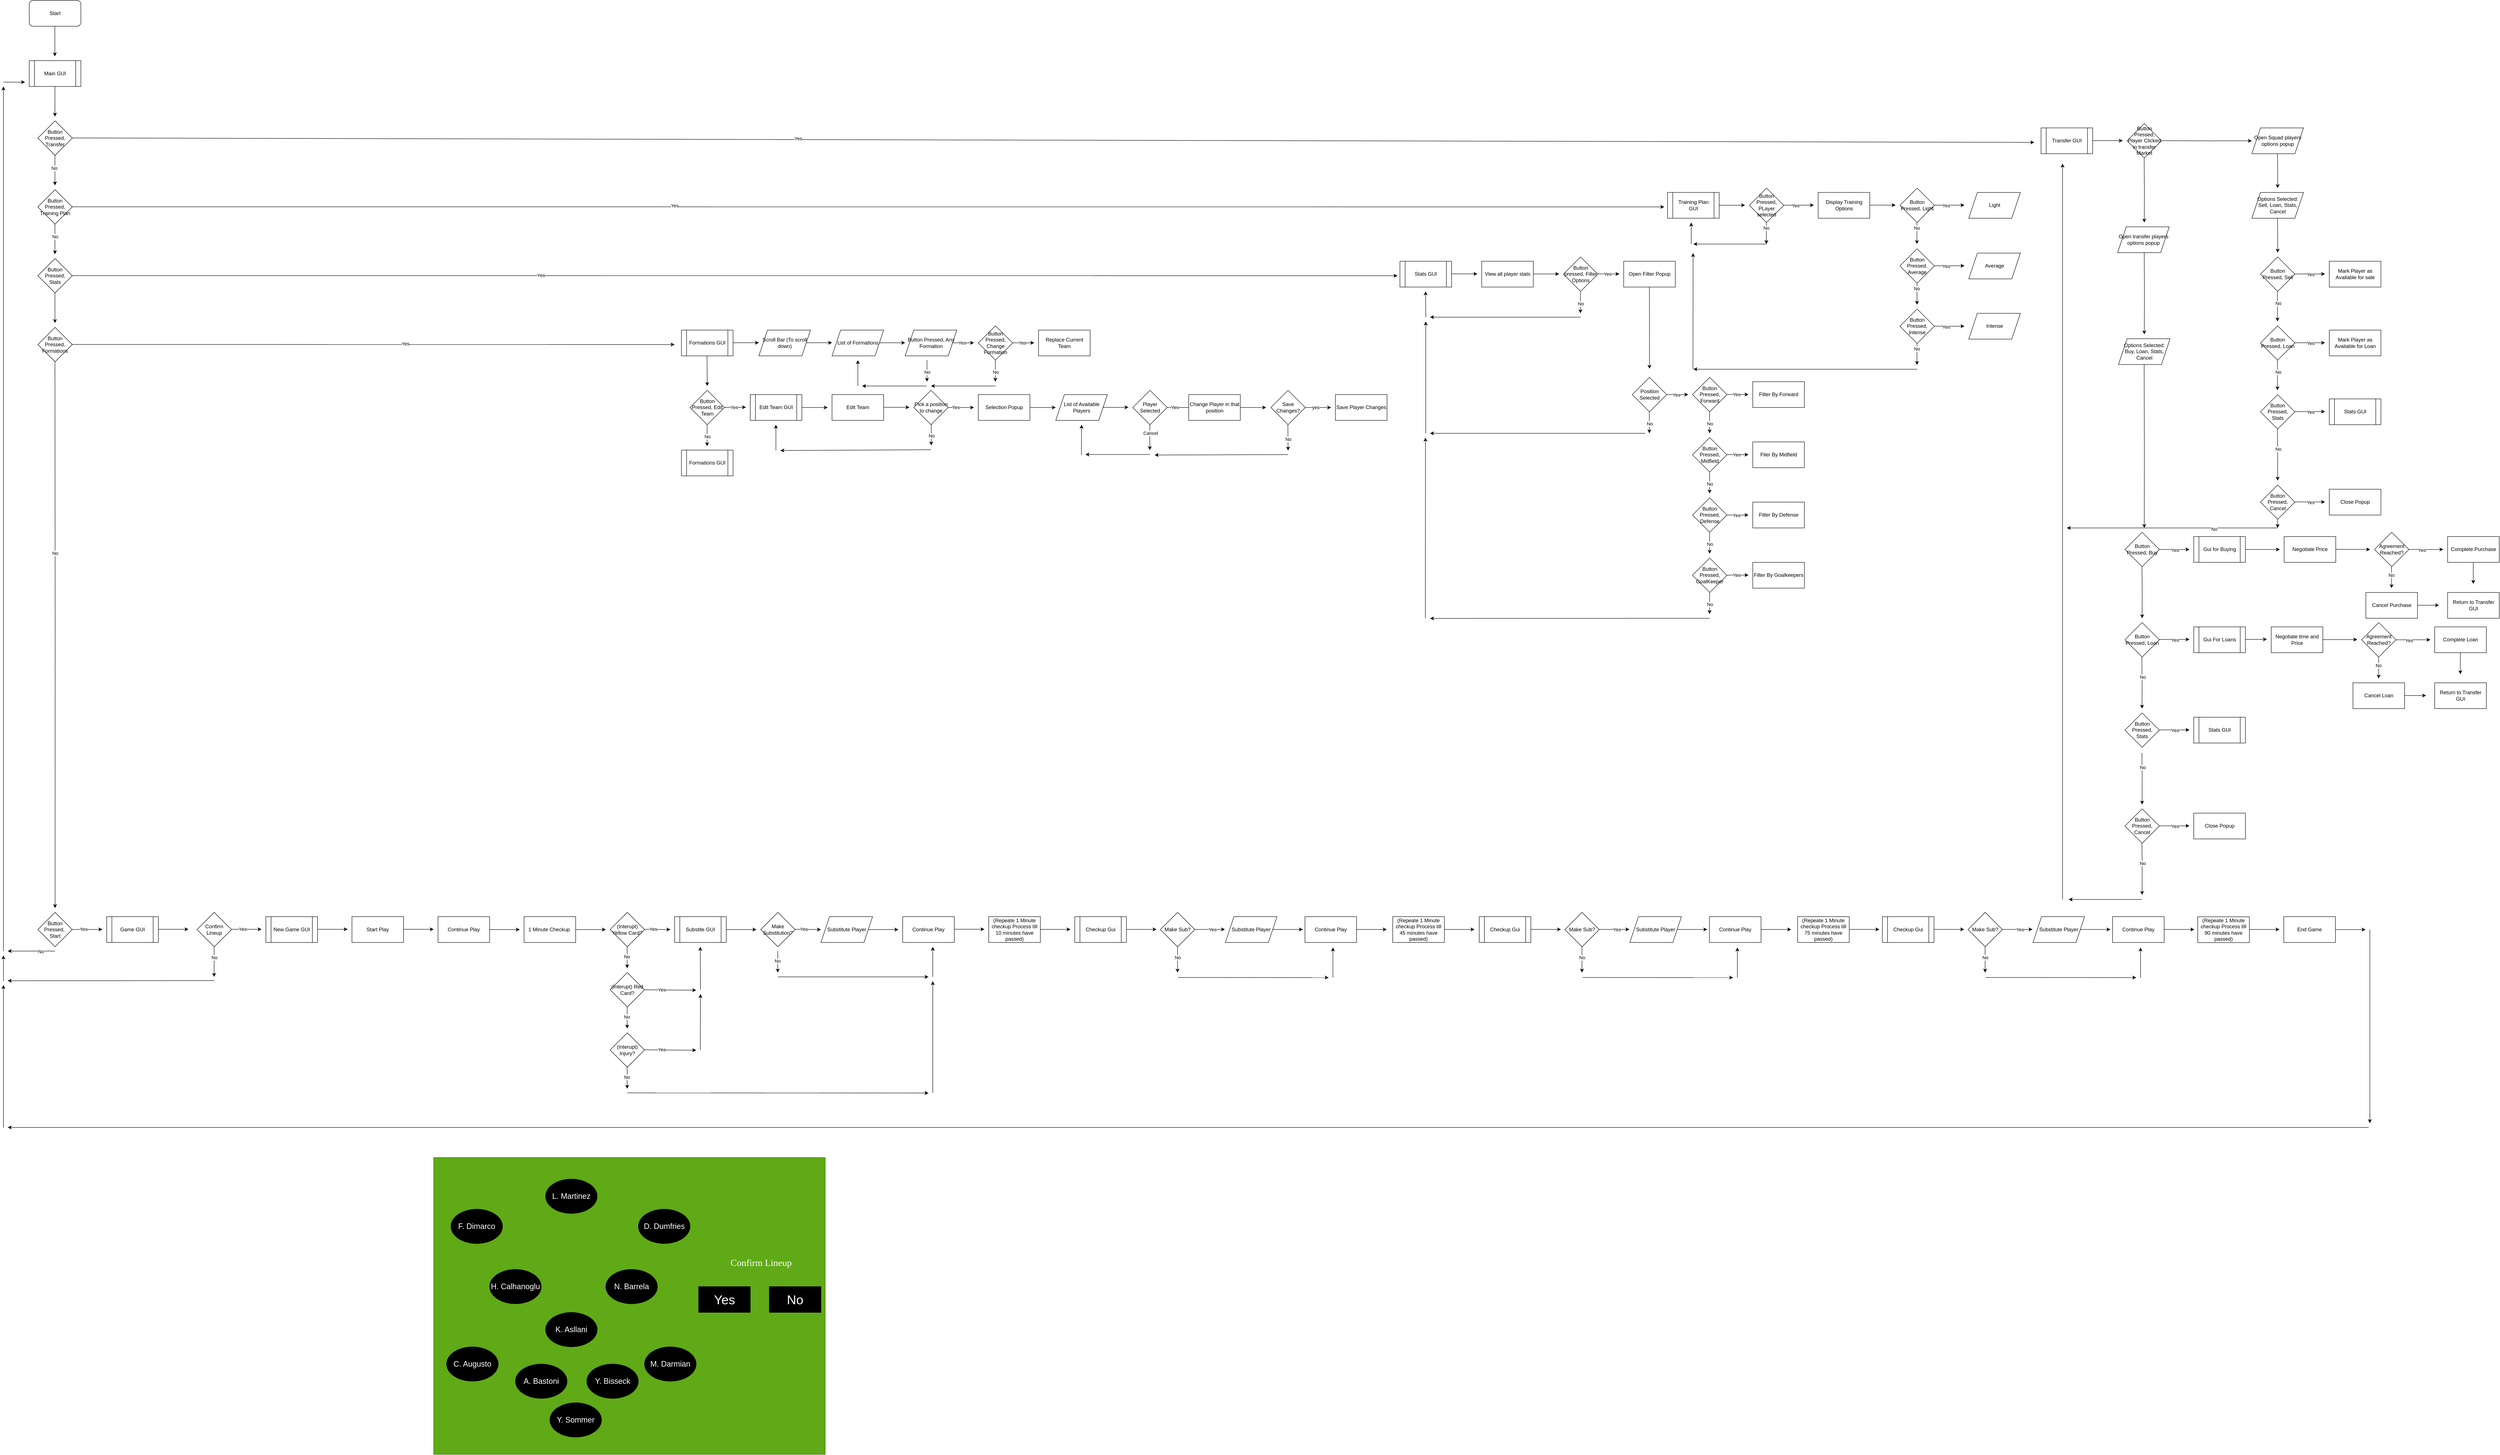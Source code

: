 <mxfile version="24.4.4" type="github">
  <diagram id="C5RBs43oDa-KdzZeNtuy" name="Page-1">
    <mxGraphModel dx="1735" dy="1102" grid="1" gridSize="10" guides="1" tooltips="1" connect="1" arrows="1" fold="1" page="1" pageScale="1" pageWidth="827" pageHeight="1169" math="0" shadow="0">
      <root>
        <object label="" Turn_Based_Strategy_Game="" id="WIyWlLk6GJQsqaUBKTNV-0">
          <mxCell />
        </object>
        <mxCell id="WIyWlLk6GJQsqaUBKTNV-1" parent="WIyWlLk6GJQsqaUBKTNV-0" />
        <mxCell id="M1Zz8qO_mx4tUwOKUklM-0" value="Start" style="rounded=1;whiteSpace=wrap;html=1;" parent="WIyWlLk6GJQsqaUBKTNV-1" vertex="1">
          <mxGeometry x="330" y="80" width="120" height="60" as="geometry" />
        </mxCell>
        <mxCell id="M1Zz8qO_mx4tUwOKUklM-2" value="" style="endArrow=classic;html=1;rounded=0;" parent="WIyWlLk6GJQsqaUBKTNV-1" edge="1">
          <mxGeometry width="50" height="50" relative="1" as="geometry">
            <mxPoint x="389.5" y="140" as="sourcePoint" />
            <mxPoint x="389.5" y="210" as="targetPoint" />
          </mxGeometry>
        </mxCell>
        <mxCell id="M1Zz8qO_mx4tUwOKUklM-3" value="Main GUI" style="shape=process;whiteSpace=wrap;html=1;backgroundOutline=1;" parent="WIyWlLk6GJQsqaUBKTNV-1" vertex="1">
          <mxGeometry x="330" y="220" width="120" height="60" as="geometry" />
        </mxCell>
        <mxCell id="M1Zz8qO_mx4tUwOKUklM-4" value="Button Pressed, Transfer" style="rhombus;whiteSpace=wrap;html=1;" parent="WIyWlLk6GJQsqaUBKTNV-1" vertex="1">
          <mxGeometry x="350" y="360" width="80" height="80" as="geometry" />
        </mxCell>
        <mxCell id="M1Zz8qO_mx4tUwOKUklM-5" value="" style="endArrow=classic;html=1;rounded=0;" parent="WIyWlLk6GJQsqaUBKTNV-1" edge="1">
          <mxGeometry width="50" height="50" relative="1" as="geometry">
            <mxPoint x="389.7" y="280" as="sourcePoint" />
            <mxPoint x="389.7" y="350" as="targetPoint" />
          </mxGeometry>
        </mxCell>
        <mxCell id="M1Zz8qO_mx4tUwOKUklM-6" value="" style="endArrow=classic;html=1;rounded=0;" parent="WIyWlLk6GJQsqaUBKTNV-1" edge="1">
          <mxGeometry width="50" height="50" relative="1" as="geometry">
            <mxPoint x="430" y="399.7" as="sourcePoint" />
            <mxPoint x="4990" y="410" as="targetPoint" />
          </mxGeometry>
        </mxCell>
        <mxCell id="M1Zz8qO_mx4tUwOKUklM-7" value="Yes" style="edgeLabel;html=1;align=center;verticalAlign=middle;resizable=0;points=[];" parent="M1Zz8qO_mx4tUwOKUklM-6" vertex="1" connectable="0">
          <mxGeometry x="-0.259" y="-1" relative="1" as="geometry">
            <mxPoint x="-3" y="-4" as="offset" />
          </mxGeometry>
        </mxCell>
        <mxCell id="M1Zz8qO_mx4tUwOKUklM-8" value="Transfer GUI" style="shape=process;whiteSpace=wrap;html=1;backgroundOutline=1;" parent="WIyWlLk6GJQsqaUBKTNV-1" vertex="1">
          <mxGeometry x="5005.76" y="376.33" width="120" height="60" as="geometry" />
        </mxCell>
        <mxCell id="M1Zz8qO_mx4tUwOKUklM-9" value="" style="edgeStyle=orthogonalEdgeStyle;rounded=0;orthogonalLoop=1;jettySize=auto;html=1;" parent="WIyWlLk6GJQsqaUBKTNV-1" edge="1">
          <mxGeometry relative="1" as="geometry">
            <mxPoint x="389.7" y="440" as="sourcePoint" />
            <mxPoint x="389.7" y="510" as="targetPoint" />
          </mxGeometry>
        </mxCell>
        <mxCell id="M1Zz8qO_mx4tUwOKUklM-10" value="No" style="edgeLabel;html=1;align=center;verticalAlign=middle;resizable=0;points=[];" parent="M1Zz8qO_mx4tUwOKUklM-9" vertex="1" connectable="0">
          <mxGeometry x="-0.161" y="-2" relative="1" as="geometry">
            <mxPoint as="offset" />
          </mxGeometry>
        </mxCell>
        <mxCell id="M1Zz8qO_mx4tUwOKUklM-11" value="Button Pressed, Training Plan" style="rhombus;whiteSpace=wrap;html=1;" parent="WIyWlLk6GJQsqaUBKTNV-1" vertex="1">
          <mxGeometry x="350" y="520" width="80" height="80" as="geometry" />
        </mxCell>
        <mxCell id="M1Zz8qO_mx4tUwOKUklM-12" value="" style="endArrow=classic;html=1;rounded=0;" parent="WIyWlLk6GJQsqaUBKTNV-1" edge="1">
          <mxGeometry width="50" height="50" relative="1" as="geometry">
            <mxPoint x="430.0" y="559.7" as="sourcePoint" />
            <mxPoint x="4130" y="560" as="targetPoint" />
          </mxGeometry>
        </mxCell>
        <mxCell id="M1Zz8qO_mx4tUwOKUklM-14" value="Yes" style="edgeLabel;html=1;align=center;verticalAlign=middle;resizable=0;points=[];" parent="M1Zz8qO_mx4tUwOKUklM-12" vertex="1" connectable="0">
          <mxGeometry x="-0.242" y="-1" relative="1" as="geometry">
            <mxPoint x="-3" y="-4" as="offset" />
          </mxGeometry>
        </mxCell>
        <mxCell id="M1Zz8qO_mx4tUwOKUklM-13" value="Training Plan GUI" style="shape=process;whiteSpace=wrap;html=1;backgroundOutline=1;" parent="WIyWlLk6GJQsqaUBKTNV-1" vertex="1">
          <mxGeometry x="4137.76" y="526.33" width="120" height="60" as="geometry" />
        </mxCell>
        <mxCell id="M1Zz8qO_mx4tUwOKUklM-15" value="" style="edgeStyle=orthogonalEdgeStyle;rounded=0;orthogonalLoop=1;jettySize=auto;html=1;" parent="WIyWlLk6GJQsqaUBKTNV-1" edge="1">
          <mxGeometry relative="1" as="geometry">
            <mxPoint x="389.7" y="600" as="sourcePoint" />
            <mxPoint x="389.7" y="670" as="targetPoint" />
          </mxGeometry>
        </mxCell>
        <mxCell id="M1Zz8qO_mx4tUwOKUklM-16" value="No" style="edgeLabel;html=1;align=center;verticalAlign=middle;resizable=0;points=[];" parent="M1Zz8qO_mx4tUwOKUklM-15" vertex="1" connectable="0">
          <mxGeometry x="-0.178" relative="1" as="geometry">
            <mxPoint as="offset" />
          </mxGeometry>
        </mxCell>
        <mxCell id="M1Zz8qO_mx4tUwOKUklM-17" value="Button Pressed, Stats" style="rhombus;whiteSpace=wrap;html=1;" parent="WIyWlLk6GJQsqaUBKTNV-1" vertex="1">
          <mxGeometry x="350" y="680" width="80" height="80" as="geometry" />
        </mxCell>
        <mxCell id="M1Zz8qO_mx4tUwOKUklM-18" value="" style="endArrow=classic;html=1;rounded=0;" parent="WIyWlLk6GJQsqaUBKTNV-1" edge="1">
          <mxGeometry width="50" height="50" relative="1" as="geometry">
            <mxPoint x="430.0" y="719.7" as="sourcePoint" />
            <mxPoint x="3510" y="720" as="targetPoint" />
          </mxGeometry>
        </mxCell>
        <mxCell id="M1Zz8qO_mx4tUwOKUklM-19" value="Yes" style="edgeLabel;html=1;align=center;verticalAlign=middle;resizable=0;points=[];" parent="M1Zz8qO_mx4tUwOKUklM-18" vertex="1" connectable="0">
          <mxGeometry x="-0.293" y="1" relative="1" as="geometry">
            <mxPoint as="offset" />
          </mxGeometry>
        </mxCell>
        <mxCell id="M1Zz8qO_mx4tUwOKUklM-20" value="Stats GUI" style="shape=process;whiteSpace=wrap;html=1;backgroundOutline=1;" parent="WIyWlLk6GJQsqaUBKTNV-1" vertex="1">
          <mxGeometry x="3515.76" y="686.33" width="120" height="60" as="geometry" />
        </mxCell>
        <mxCell id="M1Zz8qO_mx4tUwOKUklM-21" value="" style="edgeStyle=orthogonalEdgeStyle;rounded=0;orthogonalLoop=1;jettySize=auto;html=1;" parent="WIyWlLk6GJQsqaUBKTNV-1" edge="1">
          <mxGeometry relative="1" as="geometry">
            <mxPoint x="389.7" y="760" as="sourcePoint" />
            <mxPoint x="389.7" y="830" as="targetPoint" />
          </mxGeometry>
        </mxCell>
        <mxCell id="M1Zz8qO_mx4tUwOKUklM-22" value="Button Pressed, Formations" style="rhombus;whiteSpace=wrap;html=1;" parent="WIyWlLk6GJQsqaUBKTNV-1" vertex="1">
          <mxGeometry x="350" y="840" width="80" height="80" as="geometry" />
        </mxCell>
        <mxCell id="M1Zz8qO_mx4tUwOKUklM-23" value="" style="endArrow=classic;html=1;rounded=0;" parent="WIyWlLk6GJQsqaUBKTNV-1" edge="1">
          <mxGeometry width="50" height="50" relative="1" as="geometry">
            <mxPoint x="430.0" y="879.7" as="sourcePoint" />
            <mxPoint x="1830" y="880" as="targetPoint" />
          </mxGeometry>
        </mxCell>
        <mxCell id="M1Zz8qO_mx4tUwOKUklM-24" value="Yes" style="edgeLabel;html=1;align=center;verticalAlign=middle;resizable=0;points=[];" parent="M1Zz8qO_mx4tUwOKUklM-23" vertex="1" connectable="0">
          <mxGeometry x="0.105" y="2" relative="1" as="geometry">
            <mxPoint as="offset" />
          </mxGeometry>
        </mxCell>
        <mxCell id="M1Zz8qO_mx4tUwOKUklM-25" value="Formations GUI" style="shape=process;whiteSpace=wrap;html=1;backgroundOutline=1;" parent="WIyWlLk6GJQsqaUBKTNV-1" vertex="1">
          <mxGeometry x="1845.76" y="846.33" width="120" height="60" as="geometry" />
        </mxCell>
        <mxCell id="M1Zz8qO_mx4tUwOKUklM-26" value="" style="edgeStyle=orthogonalEdgeStyle;rounded=0;orthogonalLoop=1;jettySize=auto;html=1;" parent="WIyWlLk6GJQsqaUBKTNV-1" edge="1">
          <mxGeometry relative="1" as="geometry">
            <mxPoint x="389.7" y="920" as="sourcePoint" />
            <mxPoint x="390" y="2190" as="targetPoint" />
          </mxGeometry>
        </mxCell>
        <mxCell id="M1Zz8qO_mx4tUwOKUklM-27" value="No" style="edgeLabel;html=1;align=center;verticalAlign=middle;resizable=0;points=[];" parent="M1Zz8qO_mx4tUwOKUklM-26" vertex="1" connectable="0">
          <mxGeometry x="-0.3" relative="1" as="geometry">
            <mxPoint as="offset" />
          </mxGeometry>
        </mxCell>
        <mxCell id="M1Zz8qO_mx4tUwOKUklM-28" value="Button Pressed,&amp;nbsp;&lt;div&gt;Start&lt;/div&gt;" style="rhombus;whiteSpace=wrap;html=1;" parent="WIyWlLk6GJQsqaUBKTNV-1" vertex="1">
          <mxGeometry x="350" y="2200" width="80" height="80" as="geometry" />
        </mxCell>
        <mxCell id="M1Zz8qO_mx4tUwOKUklM-29" value="" style="endArrow=classic;html=1;rounded=0;" parent="WIyWlLk6GJQsqaUBKTNV-1" edge="1">
          <mxGeometry width="50" height="50" relative="1" as="geometry">
            <mxPoint x="430.0" y="2239.69" as="sourcePoint" />
            <mxPoint x="500.0" y="2239.69" as="targetPoint" />
          </mxGeometry>
        </mxCell>
        <mxCell id="M1Zz8qO_mx4tUwOKUklM-30" value="Yes" style="edgeLabel;html=1;align=center;verticalAlign=middle;resizable=0;points=[];" parent="M1Zz8qO_mx4tUwOKUklM-29" vertex="1" connectable="0">
          <mxGeometry x="-0.261" y="1" relative="1" as="geometry">
            <mxPoint as="offset" />
          </mxGeometry>
        </mxCell>
        <mxCell id="M1Zz8qO_mx4tUwOKUklM-31" value="Game GUI" style="shape=process;whiteSpace=wrap;html=1;backgroundOutline=1;" parent="WIyWlLk6GJQsqaUBKTNV-1" vertex="1">
          <mxGeometry x="510" y="2210" width="120" height="60" as="geometry" />
        </mxCell>
        <mxCell id="M1Zz8qO_mx4tUwOKUklM-33" value="" style="endArrow=classic;html=1;rounded=0;" parent="WIyWlLk6GJQsqaUBKTNV-1" edge="1">
          <mxGeometry width="50" height="50" relative="1" as="geometry">
            <mxPoint x="5125.76" y="406.02" as="sourcePoint" />
            <mxPoint x="5195.76" y="406.02" as="targetPoint" />
          </mxGeometry>
        </mxCell>
        <mxCell id="M1Zz8qO_mx4tUwOKUklM-35" value="Button Pressed, Player Clicked in transfer Market" style="rhombus;whiteSpace=wrap;html=1;" parent="WIyWlLk6GJQsqaUBKTNV-1" vertex="1">
          <mxGeometry x="5205.76" y="366.33" width="80" height="80" as="geometry" />
        </mxCell>
        <mxCell id="M1Zz8qO_mx4tUwOKUklM-36" value="" style="edgeStyle=orthogonalEdgeStyle;rounded=0;orthogonalLoop=1;jettySize=auto;html=1;" parent="WIyWlLk6GJQsqaUBKTNV-1" edge="1">
          <mxGeometry relative="1" as="geometry">
            <mxPoint x="5245.47" y="446.33" as="sourcePoint" />
            <mxPoint x="5245.76" y="596.33" as="targetPoint" />
          </mxGeometry>
        </mxCell>
        <mxCell id="M1Zz8qO_mx4tUwOKUklM-43" value="Open transfer players options popup" style="shape=parallelogram;perimeter=parallelogramPerimeter;whiteSpace=wrap;html=1;fixedSize=1;" parent="WIyWlLk6GJQsqaUBKTNV-1" vertex="1">
          <mxGeometry x="5183.76" y="606.33" width="120" height="60" as="geometry" />
        </mxCell>
        <mxCell id="M1Zz8qO_mx4tUwOKUklM-44" value="" style="edgeStyle=orthogonalEdgeStyle;rounded=0;orthogonalLoop=1;jettySize=auto;html=1;" parent="WIyWlLk6GJQsqaUBKTNV-1" edge="1">
          <mxGeometry relative="1" as="geometry">
            <mxPoint x="5285.76" y="406.01" as="sourcePoint" />
            <mxPoint x="5495.76" y="406.33" as="targetPoint" />
          </mxGeometry>
        </mxCell>
        <mxCell id="M1Zz8qO_mx4tUwOKUklM-49" value="" style="edgeStyle=orthogonalEdgeStyle;rounded=0;orthogonalLoop=1;jettySize=auto;html=1;" parent="WIyWlLk6GJQsqaUBKTNV-1" edge="1">
          <mxGeometry relative="1" as="geometry">
            <mxPoint x="5245.62" y="666.33" as="sourcePoint" />
            <mxPoint x="5245.76" y="856.33" as="targetPoint" />
          </mxGeometry>
        </mxCell>
        <mxCell id="M1Zz8qO_mx4tUwOKUklM-51" value="Options Selected: Buy, Loan, Stats, Cancel" style="shape=parallelogram;perimeter=parallelogramPerimeter;whiteSpace=wrap;html=1;fixedSize=1;" parent="WIyWlLk6GJQsqaUBKTNV-1" vertex="1">
          <mxGeometry x="5185.76" y="866.33" width="120" height="60" as="geometry" />
        </mxCell>
        <mxCell id="M1Zz8qO_mx4tUwOKUklM-52" value="Button Pressed, Buy" style="rhombus;whiteSpace=wrap;html=1;" parent="WIyWlLk6GJQsqaUBKTNV-1" vertex="1">
          <mxGeometry x="5200.76" y="1316.33" width="80" height="80" as="geometry" />
        </mxCell>
        <mxCell id="M1Zz8qO_mx4tUwOKUklM-53" value="" style="edgeStyle=orthogonalEdgeStyle;rounded=0;orthogonalLoop=1;jettySize=auto;html=1;" parent="WIyWlLk6GJQsqaUBKTNV-1" edge="1">
          <mxGeometry relative="1" as="geometry">
            <mxPoint x="5245.44" y="926.33" as="sourcePoint" />
            <mxPoint x="5245.76" y="1306.33" as="targetPoint" />
          </mxGeometry>
        </mxCell>
        <mxCell id="M1Zz8qO_mx4tUwOKUklM-55" value="" style="endArrow=classic;html=1;rounded=0;" parent="WIyWlLk6GJQsqaUBKTNV-1" edge="1">
          <mxGeometry relative="1" as="geometry">
            <mxPoint x="5280.76" y="1356.33" as="sourcePoint" />
            <mxPoint x="5350.76" y="1356.33" as="targetPoint" />
          </mxGeometry>
        </mxCell>
        <mxCell id="M1Zz8qO_mx4tUwOKUklM-57" value="Yes" style="edgeLabel;html=1;align=center;verticalAlign=middle;resizable=0;points=[];" parent="M1Zz8qO_mx4tUwOKUklM-55" vertex="1" connectable="0">
          <mxGeometry x="0.033" y="-1" relative="1" as="geometry">
            <mxPoint as="offset" />
          </mxGeometry>
        </mxCell>
        <mxCell id="M1Zz8qO_mx4tUwOKUklM-58" value="Gui for Buying" style="shape=process;whiteSpace=wrap;html=1;backgroundOutline=1;" parent="WIyWlLk6GJQsqaUBKTNV-1" vertex="1">
          <mxGeometry x="5360.76" y="1326.33" width="120" height="60" as="geometry" />
        </mxCell>
        <mxCell id="M1Zz8qO_mx4tUwOKUklM-59" value="" style="endArrow=classic;html=1;rounded=0;" parent="WIyWlLk6GJQsqaUBKTNV-1" edge="1">
          <mxGeometry width="50" height="50" relative="1" as="geometry">
            <mxPoint x="5480.76" y="1356.33" as="sourcePoint" />
            <mxPoint x="5560.76" y="1356.33" as="targetPoint" />
          </mxGeometry>
        </mxCell>
        <mxCell id="M1Zz8qO_mx4tUwOKUklM-62" value="" style="endArrow=classic;html=1;rounded=0;" parent="WIyWlLk6GJQsqaUBKTNV-1" edge="1">
          <mxGeometry width="50" height="50" relative="1" as="geometry">
            <mxPoint x="5680.76" y="1355.97" as="sourcePoint" />
            <mxPoint x="5770.76" y="1356.33" as="targetPoint" />
          </mxGeometry>
        </mxCell>
        <mxCell id="M1Zz8qO_mx4tUwOKUklM-63" value="Agreement Reached?" style="rhombus;whiteSpace=wrap;html=1;" parent="WIyWlLk6GJQsqaUBKTNV-1" vertex="1">
          <mxGeometry x="5780.76" y="1316.33" width="80" height="80" as="geometry" />
        </mxCell>
        <mxCell id="M1Zz8qO_mx4tUwOKUklM-65" value="" style="endArrow=classic;html=1;rounded=0;" parent="WIyWlLk6GJQsqaUBKTNV-1" edge="1">
          <mxGeometry width="50" height="50" relative="1" as="geometry">
            <mxPoint x="5860.76" y="1356.33" as="sourcePoint" />
            <mxPoint x="5940.76" y="1356.33" as="targetPoint" />
          </mxGeometry>
        </mxCell>
        <mxCell id="M1Zz8qO_mx4tUwOKUklM-68" value="Yes" style="edgeLabel;html=1;align=center;verticalAlign=middle;resizable=0;points=[];" parent="M1Zz8qO_mx4tUwOKUklM-65" vertex="1" connectable="0">
          <mxGeometry x="-0.257" y="-1" relative="1" as="geometry">
            <mxPoint as="offset" />
          </mxGeometry>
        </mxCell>
        <mxCell id="M1Zz8qO_mx4tUwOKUklM-69" value="" style="endArrow=classic;html=1;rounded=0;" parent="WIyWlLk6GJQsqaUBKTNV-1" edge="1">
          <mxGeometry width="50" height="50" relative="1" as="geometry">
            <mxPoint x="5820.4" y="1396.33" as="sourcePoint" />
            <mxPoint x="5820.4" y="1446.33" as="targetPoint" />
          </mxGeometry>
        </mxCell>
        <mxCell id="M1Zz8qO_mx4tUwOKUklM-70" value="No" style="edgeLabel;html=1;align=center;verticalAlign=middle;resizable=0;points=[];" parent="M1Zz8qO_mx4tUwOKUklM-69" vertex="1" connectable="0">
          <mxGeometry x="-0.234" y="-1" relative="1" as="geometry">
            <mxPoint as="offset" />
          </mxGeometry>
        </mxCell>
        <mxCell id="M1Zz8qO_mx4tUwOKUklM-71" value="Complete Purchase" style="rounded=0;whiteSpace=wrap;html=1;" parent="WIyWlLk6GJQsqaUBKTNV-1" vertex="1">
          <mxGeometry x="5950.76" y="1326.33" width="120" height="60" as="geometry" />
        </mxCell>
        <mxCell id="M1Zz8qO_mx4tUwOKUklM-72" value="Cancel Purchase" style="rounded=0;whiteSpace=wrap;html=1;" parent="WIyWlLk6GJQsqaUBKTNV-1" vertex="1">
          <mxGeometry x="5760.76" y="1456.33" width="120" height="60" as="geometry" />
        </mxCell>
        <mxCell id="M1Zz8qO_mx4tUwOKUklM-73" value="Return to Transfer GUI" style="rounded=0;whiteSpace=wrap;html=1;" parent="WIyWlLk6GJQsqaUBKTNV-1" vertex="1">
          <mxGeometry x="5950.76" y="1456.33" width="120" height="60" as="geometry" />
        </mxCell>
        <mxCell id="M1Zz8qO_mx4tUwOKUklM-74" value="" style="endArrow=classic;html=1;rounded=0;entryX=0.75;entryY=1;entryDx=0;entryDy=0;" parent="WIyWlLk6GJQsqaUBKTNV-1" edge="1">
          <mxGeometry width="50" height="50" relative="1" as="geometry">
            <mxPoint x="5880.76" y="1485.97" as="sourcePoint" />
            <mxPoint x="5930.76" y="1485.97" as="targetPoint" />
          </mxGeometry>
        </mxCell>
        <mxCell id="M1Zz8qO_mx4tUwOKUklM-75" value="" style="endArrow=classic;html=1;rounded=0;" parent="WIyWlLk6GJQsqaUBKTNV-1" edge="1">
          <mxGeometry width="50" height="50" relative="1" as="geometry">
            <mxPoint x="6010.4" y="1386.33" as="sourcePoint" />
            <mxPoint x="6010.4" y="1436.33" as="targetPoint" />
          </mxGeometry>
        </mxCell>
        <mxCell id="M1Zz8qO_mx4tUwOKUklM-76" value="Button Pressed, Loan" style="rhombus;whiteSpace=wrap;html=1;" parent="WIyWlLk6GJQsqaUBKTNV-1" vertex="1">
          <mxGeometry x="5200.76" y="1526.33" width="80" height="80" as="geometry" />
        </mxCell>
        <mxCell id="M1Zz8qO_mx4tUwOKUklM-77" value="" style="edgeStyle=orthogonalEdgeStyle;rounded=0;orthogonalLoop=1;jettySize=auto;html=1;" parent="WIyWlLk6GJQsqaUBKTNV-1" edge="1">
          <mxGeometry relative="1" as="geometry">
            <mxPoint x="5240.36" y="1396.33" as="sourcePoint" />
            <mxPoint x="5240.76" y="1516.33" as="targetPoint" />
          </mxGeometry>
        </mxCell>
        <mxCell id="M1Zz8qO_mx4tUwOKUklM-78" value="" style="endArrow=classic;html=1;rounded=0;" parent="WIyWlLk6GJQsqaUBKTNV-1" edge="1">
          <mxGeometry relative="1" as="geometry">
            <mxPoint x="5280.76" y="1565.53" as="sourcePoint" />
            <mxPoint x="5350.76" y="1565.53" as="targetPoint" />
          </mxGeometry>
        </mxCell>
        <mxCell id="M1Zz8qO_mx4tUwOKUklM-79" value="Yes" style="edgeLabel;html=1;align=center;verticalAlign=middle;resizable=0;points=[];" parent="M1Zz8qO_mx4tUwOKUklM-78" vertex="1" connectable="0">
          <mxGeometry x="0.033" y="-1" relative="1" as="geometry">
            <mxPoint as="offset" />
          </mxGeometry>
        </mxCell>
        <mxCell id="M1Zz8qO_mx4tUwOKUklM-80" value="Gui For Loans" style="shape=process;whiteSpace=wrap;html=1;backgroundOutline=1;" parent="WIyWlLk6GJQsqaUBKTNV-1" vertex="1">
          <mxGeometry x="5360.76" y="1536.33" width="120" height="60" as="geometry" />
        </mxCell>
        <mxCell id="M1Zz8qO_mx4tUwOKUklM-81" value="Negotiate Price" style="rounded=0;whiteSpace=wrap;html=1;" parent="WIyWlLk6GJQsqaUBKTNV-1" vertex="1">
          <mxGeometry x="5570.76" y="1326.33" width="120" height="60" as="geometry" />
        </mxCell>
        <mxCell id="M1Zz8qO_mx4tUwOKUklM-82" value="" style="endArrow=classic;html=1;rounded=0;" parent="WIyWlLk6GJQsqaUBKTNV-1" edge="1">
          <mxGeometry width="50" height="50" relative="1" as="geometry">
            <mxPoint x="5480.76" y="1565.53" as="sourcePoint" />
            <mxPoint x="5530.76" y="1565.33" as="targetPoint" />
          </mxGeometry>
        </mxCell>
        <mxCell id="M1Zz8qO_mx4tUwOKUklM-83" value="Negotiate time and Price" style="rounded=0;whiteSpace=wrap;html=1;" parent="WIyWlLk6GJQsqaUBKTNV-1" vertex="1">
          <mxGeometry x="5540.76" y="1536.33" width="120" height="60" as="geometry" />
        </mxCell>
        <mxCell id="M1Zz8qO_mx4tUwOKUklM-84" value="" style="endArrow=classic;html=1;rounded=0;" parent="WIyWlLk6GJQsqaUBKTNV-1" edge="1">
          <mxGeometry width="50" height="50" relative="1" as="geometry">
            <mxPoint x="5660.76" y="1565.9" as="sourcePoint" />
            <mxPoint x="5740.76" y="1565.9" as="targetPoint" />
          </mxGeometry>
        </mxCell>
        <mxCell id="M1Zz8qO_mx4tUwOKUklM-85" value="Agreement Reached?" style="rhombus;whiteSpace=wrap;html=1;" parent="WIyWlLk6GJQsqaUBKTNV-1" vertex="1">
          <mxGeometry x="5750.76" y="1526.33" width="80" height="80" as="geometry" />
        </mxCell>
        <mxCell id="M1Zz8qO_mx4tUwOKUklM-86" value="" style="endArrow=classic;html=1;rounded=0;" parent="WIyWlLk6GJQsqaUBKTNV-1" edge="1">
          <mxGeometry width="50" height="50" relative="1" as="geometry">
            <mxPoint x="5830.76" y="1566.33" as="sourcePoint" />
            <mxPoint x="5910.76" y="1566.33" as="targetPoint" />
          </mxGeometry>
        </mxCell>
        <mxCell id="M1Zz8qO_mx4tUwOKUklM-87" value="Yes" style="edgeLabel;html=1;align=center;verticalAlign=middle;resizable=0;points=[];" parent="M1Zz8qO_mx4tUwOKUklM-86" vertex="1" connectable="0">
          <mxGeometry x="-0.257" y="-1" relative="1" as="geometry">
            <mxPoint as="offset" />
          </mxGeometry>
        </mxCell>
        <mxCell id="M1Zz8qO_mx4tUwOKUklM-88" value="" style="endArrow=classic;html=1;rounded=0;" parent="WIyWlLk6GJQsqaUBKTNV-1" edge="1">
          <mxGeometry width="50" height="50" relative="1" as="geometry">
            <mxPoint x="5790.4" y="1606.33" as="sourcePoint" />
            <mxPoint x="5790.4" y="1656.33" as="targetPoint" />
          </mxGeometry>
        </mxCell>
        <mxCell id="M1Zz8qO_mx4tUwOKUklM-89" value="No" style="edgeLabel;html=1;align=center;verticalAlign=middle;resizable=0;points=[];" parent="M1Zz8qO_mx4tUwOKUklM-88" vertex="1" connectable="0">
          <mxGeometry x="-0.234" y="-1" relative="1" as="geometry">
            <mxPoint as="offset" />
          </mxGeometry>
        </mxCell>
        <mxCell id="M1Zz8qO_mx4tUwOKUklM-90" value="Complete Loan" style="rounded=0;whiteSpace=wrap;html=1;" parent="WIyWlLk6GJQsqaUBKTNV-1" vertex="1">
          <mxGeometry x="5920.76" y="1536.33" width="120" height="60" as="geometry" />
        </mxCell>
        <mxCell id="M1Zz8qO_mx4tUwOKUklM-91" value="Cancel Loan" style="rounded=0;whiteSpace=wrap;html=1;" parent="WIyWlLk6GJQsqaUBKTNV-1" vertex="1">
          <mxGeometry x="5730.76" y="1666.33" width="120" height="60" as="geometry" />
        </mxCell>
        <mxCell id="M1Zz8qO_mx4tUwOKUklM-92" value="Return to Transfer GUI" style="rounded=0;whiteSpace=wrap;html=1;" parent="WIyWlLk6GJQsqaUBKTNV-1" vertex="1">
          <mxGeometry x="5920.76" y="1666.33" width="120" height="60" as="geometry" />
        </mxCell>
        <mxCell id="M1Zz8qO_mx4tUwOKUklM-93" value="" style="endArrow=classic;html=1;rounded=0;entryX=0.75;entryY=1;entryDx=0;entryDy=0;" parent="WIyWlLk6GJQsqaUBKTNV-1" edge="1">
          <mxGeometry width="50" height="50" relative="1" as="geometry">
            <mxPoint x="5850.76" y="1695.97" as="sourcePoint" />
            <mxPoint x="5900.76" y="1695.97" as="targetPoint" />
          </mxGeometry>
        </mxCell>
        <mxCell id="M1Zz8qO_mx4tUwOKUklM-94" value="" style="endArrow=classic;html=1;rounded=0;" parent="WIyWlLk6GJQsqaUBKTNV-1" edge="1">
          <mxGeometry width="50" height="50" relative="1" as="geometry">
            <mxPoint x="5980.4" y="1596.33" as="sourcePoint" />
            <mxPoint x="5980.4" y="1646.33" as="targetPoint" />
          </mxGeometry>
        </mxCell>
        <mxCell id="M1Zz8qO_mx4tUwOKUklM-95" value="" style="edgeStyle=orthogonalEdgeStyle;rounded=0;orthogonalLoop=1;jettySize=auto;html=1;" parent="WIyWlLk6GJQsqaUBKTNV-1" edge="1">
          <mxGeometry relative="1" as="geometry">
            <mxPoint x="5240.09" y="1606.33" as="sourcePoint" />
            <mxPoint x="5240.49" y="1726.33" as="targetPoint" />
          </mxGeometry>
        </mxCell>
        <mxCell id="M1Zz8qO_mx4tUwOKUklM-97" value="No" style="edgeLabel;html=1;align=center;verticalAlign=middle;resizable=0;points=[];" parent="M1Zz8qO_mx4tUwOKUklM-95" vertex="1" connectable="0">
          <mxGeometry x="-0.256" y="1" relative="1" as="geometry">
            <mxPoint y="1" as="offset" />
          </mxGeometry>
        </mxCell>
        <mxCell id="M1Zz8qO_mx4tUwOKUklM-96" value="Button Pressed, Stats" style="rhombus;whiteSpace=wrap;html=1;" parent="WIyWlLk6GJQsqaUBKTNV-1" vertex="1">
          <mxGeometry x="5200.76" y="1736.33" width="80" height="80" as="geometry" />
        </mxCell>
        <mxCell id="M1Zz8qO_mx4tUwOKUklM-98" value="" style="endArrow=classic;html=1;rounded=0;" parent="WIyWlLk6GJQsqaUBKTNV-1" edge="1">
          <mxGeometry width="50" height="50" relative="1" as="geometry">
            <mxPoint x="390" y="2290" as="sourcePoint" />
            <mxPoint x="280" y="2290" as="targetPoint" />
          </mxGeometry>
        </mxCell>
        <mxCell id="M1Zz8qO_mx4tUwOKUklM-99" value="No" style="edgeLabel;html=1;align=center;verticalAlign=middle;resizable=0;points=[];" parent="M1Zz8qO_mx4tUwOKUklM-98" vertex="1" connectable="0">
          <mxGeometry x="-0.404" y="1" relative="1" as="geometry">
            <mxPoint as="offset" />
          </mxGeometry>
        </mxCell>
        <mxCell id="M1Zz8qO_mx4tUwOKUklM-100" value="" style="endArrow=classic;html=1;rounded=0;" parent="WIyWlLk6GJQsqaUBKTNV-1" edge="1">
          <mxGeometry width="50" height="50" relative="1" as="geometry">
            <mxPoint x="270" y="2290" as="sourcePoint" />
            <mxPoint x="270" y="280" as="targetPoint" />
          </mxGeometry>
        </mxCell>
        <mxCell id="M1Zz8qO_mx4tUwOKUklM-101" value="" style="endArrow=classic;html=1;rounded=0;" parent="WIyWlLk6GJQsqaUBKTNV-1" edge="1">
          <mxGeometry width="50" height="50" relative="1" as="geometry">
            <mxPoint x="270" y="270" as="sourcePoint" />
            <mxPoint x="320" y="270" as="targetPoint" />
          </mxGeometry>
        </mxCell>
        <mxCell id="M1Zz8qO_mx4tUwOKUklM-102" value="" style="endArrow=classic;html=1;rounded=0;" parent="WIyWlLk6GJQsqaUBKTNV-1" edge="1">
          <mxGeometry relative="1" as="geometry">
            <mxPoint x="5280.76" y="1775.88" as="sourcePoint" />
            <mxPoint x="5350.76" y="1775.88" as="targetPoint" />
          </mxGeometry>
        </mxCell>
        <mxCell id="M1Zz8qO_mx4tUwOKUklM-103" value="Yes" style="edgeLabel;html=1;align=center;verticalAlign=middle;resizable=0;points=[];" parent="M1Zz8qO_mx4tUwOKUklM-102" vertex="1" connectable="0">
          <mxGeometry x="0.033" y="-1" relative="1" as="geometry">
            <mxPoint as="offset" />
          </mxGeometry>
        </mxCell>
        <mxCell id="M1Zz8qO_mx4tUwOKUklM-105" value="Stats GUI" style="shape=process;whiteSpace=wrap;html=1;backgroundOutline=1;" parent="WIyWlLk6GJQsqaUBKTNV-1" vertex="1">
          <mxGeometry x="5360.76" y="1746.33" width="120" height="60" as="geometry" />
        </mxCell>
        <mxCell id="M1Zz8qO_mx4tUwOKUklM-106" value="" style="edgeStyle=orthogonalEdgeStyle;rounded=0;orthogonalLoop=1;jettySize=auto;html=1;" parent="WIyWlLk6GJQsqaUBKTNV-1" edge="1">
          <mxGeometry relative="1" as="geometry">
            <mxPoint x="5240.26" y="1829.33" as="sourcePoint" />
            <mxPoint x="5240.66" y="1949.33" as="targetPoint" />
          </mxGeometry>
        </mxCell>
        <mxCell id="M1Zz8qO_mx4tUwOKUklM-107" value="No" style="edgeLabel;html=1;align=center;verticalAlign=middle;resizable=0;points=[];" parent="M1Zz8qO_mx4tUwOKUklM-106" vertex="1" connectable="0">
          <mxGeometry x="-0.256" y="1" relative="1" as="geometry">
            <mxPoint y="-12" as="offset" />
          </mxGeometry>
        </mxCell>
        <mxCell id="M1Zz8qO_mx4tUwOKUklM-108" value="Button Pressed,&lt;div&gt;Cancel&lt;/div&gt;" style="rhombus;whiteSpace=wrap;html=1;" parent="WIyWlLk6GJQsqaUBKTNV-1" vertex="1">
          <mxGeometry x="5200.76" y="1959.33" width="80" height="80" as="geometry" />
        </mxCell>
        <mxCell id="M1Zz8qO_mx4tUwOKUklM-109" value="" style="endArrow=classic;html=1;rounded=0;" parent="WIyWlLk6GJQsqaUBKTNV-1" edge="1">
          <mxGeometry relative="1" as="geometry">
            <mxPoint x="5280.76" y="1998.83" as="sourcePoint" />
            <mxPoint x="5350.76" y="1998.83" as="targetPoint" />
          </mxGeometry>
        </mxCell>
        <mxCell id="M1Zz8qO_mx4tUwOKUklM-110" value="Yes" style="edgeLabel;html=1;align=center;verticalAlign=middle;resizable=0;points=[];" parent="M1Zz8qO_mx4tUwOKUklM-109" vertex="1" connectable="0">
          <mxGeometry x="0.033" y="-1" relative="1" as="geometry">
            <mxPoint as="offset" />
          </mxGeometry>
        </mxCell>
        <mxCell id="M1Zz8qO_mx4tUwOKUklM-111" value="Close Popup" style="rounded=0;whiteSpace=wrap;html=1;" parent="WIyWlLk6GJQsqaUBKTNV-1" vertex="1">
          <mxGeometry x="5360.76" y="1969.33" width="120" height="60" as="geometry" />
        </mxCell>
        <mxCell id="M1Zz8qO_mx4tUwOKUklM-116" value="Open Squad players options popup" style="shape=parallelogram;perimeter=parallelogramPerimeter;whiteSpace=wrap;html=1;fixedSize=1;" parent="WIyWlLk6GJQsqaUBKTNV-1" vertex="1">
          <mxGeometry x="5495.76" y="376.33" width="120" height="60" as="geometry" />
        </mxCell>
        <mxCell id="M1Zz8qO_mx4tUwOKUklM-117" value="" style="edgeStyle=orthogonalEdgeStyle;rounded=0;orthogonalLoop=1;jettySize=auto;html=1;" parent="WIyWlLk6GJQsqaUBKTNV-1" edge="1">
          <mxGeometry relative="1" as="geometry">
            <mxPoint x="5555.26" y="436.33" as="sourcePoint" />
            <mxPoint x="5555.76" y="516.33" as="targetPoint" />
          </mxGeometry>
        </mxCell>
        <mxCell id="M1Zz8qO_mx4tUwOKUklM-119" value="" style="edgeStyle=orthogonalEdgeStyle;rounded=0;orthogonalLoop=1;jettySize=auto;html=1;" parent="WIyWlLk6GJQsqaUBKTNV-1" edge="1">
          <mxGeometry relative="1" as="geometry">
            <mxPoint x="5555.26" y="586.33" as="sourcePoint" />
            <mxPoint x="5555.76" y="666.33" as="targetPoint" />
          </mxGeometry>
        </mxCell>
        <mxCell id="M1Zz8qO_mx4tUwOKUklM-120" value="Options Selected: Sell, Loan, Stats, Cancel" style="shape=parallelogram;perimeter=parallelogramPerimeter;whiteSpace=wrap;html=1;fixedSize=1;" parent="WIyWlLk6GJQsqaUBKTNV-1" vertex="1">
          <mxGeometry x="5495.76" y="526.33" width="120" height="60" as="geometry" />
        </mxCell>
        <mxCell id="M1Zz8qO_mx4tUwOKUklM-121" value="Button Pressed, Sell" style="rhombus;whiteSpace=wrap;html=1;" parent="WIyWlLk6GJQsqaUBKTNV-1" vertex="1">
          <mxGeometry x="5515.76" y="676.33" width="80" height="80" as="geometry" />
        </mxCell>
        <mxCell id="M1Zz8qO_mx4tUwOKUklM-122" value="" style="endArrow=classic;html=1;rounded=0;" parent="WIyWlLk6GJQsqaUBKTNV-1" edge="1">
          <mxGeometry relative="1" as="geometry">
            <mxPoint x="5595.76" y="715.9" as="sourcePoint" />
            <mxPoint x="5665.76" y="715.9" as="targetPoint" />
          </mxGeometry>
        </mxCell>
        <mxCell id="M1Zz8qO_mx4tUwOKUklM-123" value="Yes" style="edgeLabel;html=1;align=center;verticalAlign=middle;resizable=0;points=[];" parent="M1Zz8qO_mx4tUwOKUklM-122" vertex="1" connectable="0">
          <mxGeometry x="0.033" y="-1" relative="1" as="geometry">
            <mxPoint as="offset" />
          </mxGeometry>
        </mxCell>
        <mxCell id="M1Zz8qO_mx4tUwOKUklM-125" value="Mark Player as Available for sale" style="rounded=0;whiteSpace=wrap;html=1;" parent="WIyWlLk6GJQsqaUBKTNV-1" vertex="1">
          <mxGeometry x="5675.76" y="686.33" width="120" height="60" as="geometry" />
        </mxCell>
        <mxCell id="M1Zz8qO_mx4tUwOKUklM-126" value="" style="endArrow=classic;html=1;rounded=0;" parent="WIyWlLk6GJQsqaUBKTNV-1" edge="1">
          <mxGeometry width="50" height="50" relative="1" as="geometry">
            <mxPoint x="5555.28" y="756.33" as="sourcePoint" />
            <mxPoint x="5555.28" y="826.33" as="targetPoint" />
          </mxGeometry>
        </mxCell>
        <mxCell id="M1Zz8qO_mx4tUwOKUklM-127" value="No" style="edgeLabel;html=1;align=center;verticalAlign=middle;resizable=0;points=[];" parent="M1Zz8qO_mx4tUwOKUklM-126" vertex="1" connectable="0">
          <mxGeometry x="-0.22" y="1" relative="1" as="geometry">
            <mxPoint as="offset" />
          </mxGeometry>
        </mxCell>
        <mxCell id="M1Zz8qO_mx4tUwOKUklM-128" value="Button Pressed, Loan" style="rhombus;whiteSpace=wrap;html=1;" parent="WIyWlLk6GJQsqaUBKTNV-1" vertex="1">
          <mxGeometry x="5515.76" y="836.33" width="80" height="80" as="geometry" />
        </mxCell>
        <mxCell id="M1Zz8qO_mx4tUwOKUklM-129" value="" style="endArrow=classic;html=1;rounded=0;" parent="WIyWlLk6GJQsqaUBKTNV-1" edge="1">
          <mxGeometry relative="1" as="geometry">
            <mxPoint x="5595.76" y="875.85" as="sourcePoint" />
            <mxPoint x="5665.76" y="875.85" as="targetPoint" />
          </mxGeometry>
        </mxCell>
        <mxCell id="M1Zz8qO_mx4tUwOKUklM-130" value="Yes" style="edgeLabel;html=1;align=center;verticalAlign=middle;resizable=0;points=[];" parent="M1Zz8qO_mx4tUwOKUklM-129" vertex="1" connectable="0">
          <mxGeometry x="0.033" y="-1" relative="1" as="geometry">
            <mxPoint as="offset" />
          </mxGeometry>
        </mxCell>
        <mxCell id="M1Zz8qO_mx4tUwOKUklM-131" value="Mark Player as Available for Loan" style="rounded=0;whiteSpace=wrap;html=1;" parent="WIyWlLk6GJQsqaUBKTNV-1" vertex="1">
          <mxGeometry x="5675.76" y="846.33" width="120" height="60" as="geometry" />
        </mxCell>
        <mxCell id="M1Zz8qO_mx4tUwOKUklM-132" value="" style="endArrow=classic;html=1;rounded=0;" parent="WIyWlLk6GJQsqaUBKTNV-1" edge="1">
          <mxGeometry width="50" height="50" relative="1" as="geometry">
            <mxPoint x="5555.28" y="916.33" as="sourcePoint" />
            <mxPoint x="5555.28" y="986.33" as="targetPoint" />
          </mxGeometry>
        </mxCell>
        <mxCell id="M1Zz8qO_mx4tUwOKUklM-133" value="No" style="edgeLabel;html=1;align=center;verticalAlign=middle;resizable=0;points=[];" parent="M1Zz8qO_mx4tUwOKUklM-132" vertex="1" connectable="0">
          <mxGeometry x="-0.22" y="1" relative="1" as="geometry">
            <mxPoint as="offset" />
          </mxGeometry>
        </mxCell>
        <mxCell id="M1Zz8qO_mx4tUwOKUklM-134" value="Button Pressed, Stats" style="rhombus;whiteSpace=wrap;html=1;" parent="WIyWlLk6GJQsqaUBKTNV-1" vertex="1">
          <mxGeometry x="5515.76" y="996.33" width="80" height="80" as="geometry" />
        </mxCell>
        <mxCell id="M1Zz8qO_mx4tUwOKUklM-135" value="" style="endArrow=classic;html=1;rounded=0;" parent="WIyWlLk6GJQsqaUBKTNV-1" edge="1">
          <mxGeometry relative="1" as="geometry">
            <mxPoint x="5595.76" y="1035.88" as="sourcePoint" />
            <mxPoint x="5665.76" y="1035.88" as="targetPoint" />
          </mxGeometry>
        </mxCell>
        <mxCell id="M1Zz8qO_mx4tUwOKUklM-136" value="Yes" style="edgeLabel;html=1;align=center;verticalAlign=middle;resizable=0;points=[];" parent="M1Zz8qO_mx4tUwOKUklM-135" vertex="1" connectable="0">
          <mxGeometry x="0.033" y="-1" relative="1" as="geometry">
            <mxPoint as="offset" />
          </mxGeometry>
        </mxCell>
        <mxCell id="M1Zz8qO_mx4tUwOKUklM-137" value="Stats GUI" style="shape=process;whiteSpace=wrap;html=1;backgroundOutline=1;" parent="WIyWlLk6GJQsqaUBKTNV-1" vertex="1">
          <mxGeometry x="5675.76" y="1006.33" width="120" height="60" as="geometry" />
        </mxCell>
        <mxCell id="M1Zz8qO_mx4tUwOKUklM-138" value="" style="edgeStyle=orthogonalEdgeStyle;rounded=0;orthogonalLoop=1;jettySize=auto;html=1;" parent="WIyWlLk6GJQsqaUBKTNV-1" edge="1">
          <mxGeometry relative="1" as="geometry">
            <mxPoint x="5555.26" y="1076.33" as="sourcePoint" />
            <mxPoint x="5555.66" y="1196.33" as="targetPoint" />
          </mxGeometry>
        </mxCell>
        <mxCell id="M1Zz8qO_mx4tUwOKUklM-139" value="No" style="edgeLabel;html=1;align=center;verticalAlign=middle;resizable=0;points=[];" parent="M1Zz8qO_mx4tUwOKUklM-138" vertex="1" connectable="0">
          <mxGeometry x="-0.256" y="1" relative="1" as="geometry">
            <mxPoint y="1" as="offset" />
          </mxGeometry>
        </mxCell>
        <mxCell id="M1Zz8qO_mx4tUwOKUklM-140" value="Button Pressed,&lt;div&gt;Cancel&lt;/div&gt;" style="rhombus;whiteSpace=wrap;html=1;" parent="WIyWlLk6GJQsqaUBKTNV-1" vertex="1">
          <mxGeometry x="5515.76" y="1206.33" width="80" height="80" as="geometry" />
        </mxCell>
        <mxCell id="M1Zz8qO_mx4tUwOKUklM-141" value="" style="endArrow=classic;html=1;rounded=0;" parent="WIyWlLk6GJQsqaUBKTNV-1" edge="1">
          <mxGeometry relative="1" as="geometry">
            <mxPoint x="5595.76" y="1245.83" as="sourcePoint" />
            <mxPoint x="5665.76" y="1245.83" as="targetPoint" />
          </mxGeometry>
        </mxCell>
        <mxCell id="M1Zz8qO_mx4tUwOKUklM-142" value="Yes" style="edgeLabel;html=1;align=center;verticalAlign=middle;resizable=0;points=[];" parent="M1Zz8qO_mx4tUwOKUklM-141" vertex="1" connectable="0">
          <mxGeometry x="0.033" y="-1" relative="1" as="geometry">
            <mxPoint as="offset" />
          </mxGeometry>
        </mxCell>
        <mxCell id="M1Zz8qO_mx4tUwOKUklM-143" value="Close Popup" style="rounded=0;whiteSpace=wrap;html=1;" parent="WIyWlLk6GJQsqaUBKTNV-1" vertex="1">
          <mxGeometry x="5675.76" y="1216.33" width="120" height="60" as="geometry" />
        </mxCell>
        <mxCell id="M1Zz8qO_mx4tUwOKUklM-144" value="" style="endArrow=classic;html=1;rounded=0;" parent="WIyWlLk6GJQsqaUBKTNV-1" edge="1">
          <mxGeometry width="50" height="50" relative="1" as="geometry">
            <mxPoint x="4257.76" y="556.09" as="sourcePoint" />
            <mxPoint x="4317.76" y="556.09" as="targetPoint" />
          </mxGeometry>
        </mxCell>
        <mxCell id="M1Zz8qO_mx4tUwOKUklM-145" value="Button Pressed, PLayer selected" style="rhombus;whiteSpace=wrap;html=1;" parent="WIyWlLk6GJQsqaUBKTNV-1" vertex="1">
          <mxGeometry x="4327.76" y="516.33" width="80" height="80" as="geometry" />
        </mxCell>
        <mxCell id="M1Zz8qO_mx4tUwOKUklM-146" value="" style="endArrow=classic;html=1;rounded=0;" parent="WIyWlLk6GJQsqaUBKTNV-1" edge="1">
          <mxGeometry width="50" height="50" relative="1" as="geometry">
            <mxPoint x="4367.38" y="596.33" as="sourcePoint" />
            <mxPoint x="4367.38" y="646.33" as="targetPoint" />
          </mxGeometry>
        </mxCell>
        <mxCell id="M1Zz8qO_mx4tUwOKUklM-147" value="No" style="edgeLabel;html=1;align=center;verticalAlign=middle;resizable=0;points=[];" parent="M1Zz8qO_mx4tUwOKUklM-146" vertex="1" connectable="0">
          <mxGeometry x="-0.501" y="-1" relative="1" as="geometry">
            <mxPoint as="offset" />
          </mxGeometry>
        </mxCell>
        <mxCell id="M1Zz8qO_mx4tUwOKUklM-148" value="" style="endArrow=classic;html=1;rounded=0;" parent="WIyWlLk6GJQsqaUBKTNV-1" edge="1">
          <mxGeometry width="50" height="50" relative="1" as="geometry">
            <mxPoint x="4367.76" y="646.33" as="sourcePoint" />
            <mxPoint x="4197.76" y="646.33" as="targetPoint" />
          </mxGeometry>
        </mxCell>
        <mxCell id="M1Zz8qO_mx4tUwOKUklM-149" value="" style="endArrow=classic;html=1;rounded=0;" parent="WIyWlLk6GJQsqaUBKTNV-1" edge="1">
          <mxGeometry width="50" height="50" relative="1" as="geometry">
            <mxPoint x="4192.76" y="646.33" as="sourcePoint" />
            <mxPoint x="4192.76" y="596.33" as="targetPoint" />
          </mxGeometry>
        </mxCell>
        <mxCell id="M1Zz8qO_mx4tUwOKUklM-150" value="" style="endArrow=classic;html=1;rounded=0;" parent="WIyWlLk6GJQsqaUBKTNV-1" edge="1">
          <mxGeometry width="50" height="50" relative="1" as="geometry">
            <mxPoint x="4407.76" y="555.96" as="sourcePoint" />
            <mxPoint x="4477.76" y="555.96" as="targetPoint" />
          </mxGeometry>
        </mxCell>
        <mxCell id="M1Zz8qO_mx4tUwOKUklM-151" value="Yes" style="edgeLabel;html=1;align=center;verticalAlign=middle;resizable=0;points=[];" parent="M1Zz8qO_mx4tUwOKUklM-150" vertex="1" connectable="0">
          <mxGeometry x="-0.242" y="-1" relative="1" as="geometry">
            <mxPoint as="offset" />
          </mxGeometry>
        </mxCell>
        <mxCell id="M1Zz8qO_mx4tUwOKUklM-152" value="Display Training Options" style="rounded=0;whiteSpace=wrap;html=1;" parent="WIyWlLk6GJQsqaUBKTNV-1" vertex="1">
          <mxGeometry x="4487.76" y="526.33" width="120" height="60" as="geometry" />
        </mxCell>
        <mxCell id="M1Zz8qO_mx4tUwOKUklM-153" value="" style="endArrow=classic;html=1;rounded=0;" parent="WIyWlLk6GJQsqaUBKTNV-1" edge="1">
          <mxGeometry width="50" height="50" relative="1" as="geometry">
            <mxPoint x="4607.76" y="555.91" as="sourcePoint" />
            <mxPoint x="4667.76" y="555.91" as="targetPoint" />
          </mxGeometry>
        </mxCell>
        <mxCell id="M1Zz8qO_mx4tUwOKUklM-154" value="Button Pressed, Light" style="rhombus;whiteSpace=wrap;html=1;" parent="WIyWlLk6GJQsqaUBKTNV-1" vertex="1">
          <mxGeometry x="4677.76" y="516.33" width="80" height="80" as="geometry" />
        </mxCell>
        <mxCell id="M1Zz8qO_mx4tUwOKUklM-155" value="" style="endArrow=classic;html=1;rounded=0;" parent="WIyWlLk6GJQsqaUBKTNV-1" edge="1">
          <mxGeometry width="50" height="50" relative="1" as="geometry">
            <mxPoint x="4757.76" y="556.04" as="sourcePoint" />
            <mxPoint x="4827.76" y="556.04" as="targetPoint" />
          </mxGeometry>
        </mxCell>
        <mxCell id="M1Zz8qO_mx4tUwOKUklM-156" value="Yes" style="edgeLabel;html=1;align=center;verticalAlign=middle;resizable=0;points=[];" parent="M1Zz8qO_mx4tUwOKUklM-155" vertex="1" connectable="0">
          <mxGeometry x="-0.242" y="-1" relative="1" as="geometry">
            <mxPoint as="offset" />
          </mxGeometry>
        </mxCell>
        <mxCell id="M1Zz8qO_mx4tUwOKUklM-157" value="Light" style="shape=parallelogram;perimeter=parallelogramPerimeter;whiteSpace=wrap;html=1;fixedSize=1;" parent="WIyWlLk6GJQsqaUBKTNV-1" vertex="1">
          <mxGeometry x="4837.76" y="526.33" width="120" height="60" as="geometry" />
        </mxCell>
        <mxCell id="M1Zz8qO_mx4tUwOKUklM-158" value="" style="endArrow=classic;html=1;rounded=0;" parent="WIyWlLk6GJQsqaUBKTNV-1" edge="1">
          <mxGeometry width="50" height="50" relative="1" as="geometry">
            <mxPoint x="4717.31" y="596.33" as="sourcePoint" />
            <mxPoint x="4717.31" y="646.33" as="targetPoint" />
          </mxGeometry>
        </mxCell>
        <mxCell id="M1Zz8qO_mx4tUwOKUklM-159" value="No" style="edgeLabel;html=1;align=center;verticalAlign=middle;resizable=0;points=[];" parent="M1Zz8qO_mx4tUwOKUklM-158" vertex="1" connectable="0">
          <mxGeometry x="-0.501" y="-1" relative="1" as="geometry">
            <mxPoint as="offset" />
          </mxGeometry>
        </mxCell>
        <mxCell id="M1Zz8qO_mx4tUwOKUklM-160" value="Button Pressed, Average" style="rhombus;whiteSpace=wrap;html=1;" parent="WIyWlLk6GJQsqaUBKTNV-1" vertex="1">
          <mxGeometry x="4677.76" y="657.33" width="80" height="80" as="geometry" />
        </mxCell>
        <mxCell id="M1Zz8qO_mx4tUwOKUklM-161" value="" style="endArrow=classic;html=1;rounded=0;" parent="WIyWlLk6GJQsqaUBKTNV-1" edge="1">
          <mxGeometry width="50" height="50" relative="1" as="geometry">
            <mxPoint x="4757.76" y="696.88" as="sourcePoint" />
            <mxPoint x="4827.76" y="696.88" as="targetPoint" />
          </mxGeometry>
        </mxCell>
        <mxCell id="M1Zz8qO_mx4tUwOKUklM-162" value="Yes" style="edgeLabel;html=1;align=center;verticalAlign=middle;resizable=0;points=[];" parent="M1Zz8qO_mx4tUwOKUklM-161" vertex="1" connectable="0">
          <mxGeometry x="-0.242" y="-1" relative="1" as="geometry">
            <mxPoint as="offset" />
          </mxGeometry>
        </mxCell>
        <mxCell id="M1Zz8qO_mx4tUwOKUklM-163" value="Average" style="shape=parallelogram;perimeter=parallelogramPerimeter;whiteSpace=wrap;html=1;fixedSize=1;" parent="WIyWlLk6GJQsqaUBKTNV-1" vertex="1">
          <mxGeometry x="4837.76" y="667.33" width="120" height="60" as="geometry" />
        </mxCell>
        <mxCell id="M1Zz8qO_mx4tUwOKUklM-164" value="Button Pressed, Intense" style="rhombus;whiteSpace=wrap;html=1;" parent="WIyWlLk6GJQsqaUBKTNV-1" vertex="1">
          <mxGeometry x="4677.76" y="797.33" width="80" height="80" as="geometry" />
        </mxCell>
        <mxCell id="M1Zz8qO_mx4tUwOKUklM-167" value="" style="endArrow=classic;html=1;rounded=0;" parent="WIyWlLk6GJQsqaUBKTNV-1" edge="1">
          <mxGeometry width="50" height="50" relative="1" as="geometry">
            <mxPoint x="4717.46" y="737.33" as="sourcePoint" />
            <mxPoint x="4717.46" y="787.33" as="targetPoint" />
          </mxGeometry>
        </mxCell>
        <mxCell id="M1Zz8qO_mx4tUwOKUklM-168" value="No" style="edgeLabel;html=1;align=center;verticalAlign=middle;resizable=0;points=[];" parent="M1Zz8qO_mx4tUwOKUklM-167" vertex="1" connectable="0">
          <mxGeometry x="-0.501" y="-1" relative="1" as="geometry">
            <mxPoint as="offset" />
          </mxGeometry>
        </mxCell>
        <mxCell id="M1Zz8qO_mx4tUwOKUklM-169" value="" style="endArrow=classic;html=1;rounded=0;" parent="WIyWlLk6GJQsqaUBKTNV-1" edge="1">
          <mxGeometry width="50" height="50" relative="1" as="geometry">
            <mxPoint x="4757.76" y="837.33" as="sourcePoint" />
            <mxPoint x="4827.76" y="837.33" as="targetPoint" />
          </mxGeometry>
        </mxCell>
        <mxCell id="M1Zz8qO_mx4tUwOKUklM-170" value="Yes" style="edgeLabel;html=1;align=center;verticalAlign=middle;resizable=0;points=[];" parent="M1Zz8qO_mx4tUwOKUklM-169" vertex="1" connectable="0">
          <mxGeometry x="-0.242" y="-1" relative="1" as="geometry">
            <mxPoint as="offset" />
          </mxGeometry>
        </mxCell>
        <mxCell id="M1Zz8qO_mx4tUwOKUklM-171" value="Intense" style="shape=parallelogram;perimeter=parallelogramPerimeter;whiteSpace=wrap;html=1;fixedSize=1;" parent="WIyWlLk6GJQsqaUBKTNV-1" vertex="1">
          <mxGeometry x="4837.76" y="807.33" width="120" height="60" as="geometry" />
        </mxCell>
        <mxCell id="M1Zz8qO_mx4tUwOKUklM-172" value="" style="endArrow=classic;html=1;rounded=0;" parent="WIyWlLk6GJQsqaUBKTNV-1" edge="1">
          <mxGeometry width="50" height="50" relative="1" as="geometry">
            <mxPoint x="4717.42" y="877.33" as="sourcePoint" />
            <mxPoint x="4717.42" y="927.33" as="targetPoint" />
          </mxGeometry>
        </mxCell>
        <mxCell id="M1Zz8qO_mx4tUwOKUklM-173" value="No" style="edgeLabel;html=1;align=center;verticalAlign=middle;resizable=0;points=[];" parent="M1Zz8qO_mx4tUwOKUklM-172" vertex="1" connectable="0">
          <mxGeometry x="-0.501" y="-1" relative="1" as="geometry">
            <mxPoint as="offset" />
          </mxGeometry>
        </mxCell>
        <mxCell id="M1Zz8qO_mx4tUwOKUklM-174" value="" style="endArrow=classic;html=1;rounded=0;" parent="WIyWlLk6GJQsqaUBKTNV-1" edge="1">
          <mxGeometry width="50" height="50" relative="1" as="geometry">
            <mxPoint x="4717.76" y="937.33" as="sourcePoint" />
            <mxPoint x="4197.76" y="937.33" as="targetPoint" />
          </mxGeometry>
        </mxCell>
        <mxCell id="M1Zz8qO_mx4tUwOKUklM-175" value="" style="endArrow=classic;html=1;rounded=0;" parent="WIyWlLk6GJQsqaUBKTNV-1" edge="1">
          <mxGeometry width="50" height="50" relative="1" as="geometry">
            <mxPoint x="4196.76" y="937.33" as="sourcePoint" />
            <mxPoint x="4197.14" y="667.33" as="targetPoint" />
          </mxGeometry>
        </mxCell>
        <mxCell id="M1Zz8qO_mx4tUwOKUklM-176" value="" style="edgeStyle=orthogonalEdgeStyle;rounded=0;orthogonalLoop=1;jettySize=auto;html=1;" parent="WIyWlLk6GJQsqaUBKTNV-1" edge="1">
          <mxGeometry relative="1" as="geometry">
            <mxPoint x="5240.31" y="2039.33" as="sourcePoint" />
            <mxPoint x="5240.71" y="2159.33" as="targetPoint" />
          </mxGeometry>
        </mxCell>
        <mxCell id="M1Zz8qO_mx4tUwOKUklM-177" value="No" style="edgeLabel;html=1;align=center;verticalAlign=middle;resizable=0;points=[];" parent="M1Zz8qO_mx4tUwOKUklM-176" vertex="1" connectable="0">
          <mxGeometry x="-0.256" y="1" relative="1" as="geometry">
            <mxPoint y="1" as="offset" />
          </mxGeometry>
        </mxCell>
        <mxCell id="M1Zz8qO_mx4tUwOKUklM-178" value="" style="endArrow=classic;html=1;rounded=0;" parent="WIyWlLk6GJQsqaUBKTNV-1" edge="1">
          <mxGeometry width="50" height="50" relative="1" as="geometry">
            <mxPoint x="5240.0" y="2170" as="sourcePoint" />
            <mxPoint x="5070.0" y="2170" as="targetPoint" />
          </mxGeometry>
        </mxCell>
        <mxCell id="M1Zz8qO_mx4tUwOKUklM-179" value="" style="endArrow=classic;html=1;rounded=0;" parent="WIyWlLk6GJQsqaUBKTNV-1" edge="1">
          <mxGeometry width="50" height="50" relative="1" as="geometry">
            <mxPoint x="5055.76" y="2170.33" as="sourcePoint" />
            <mxPoint x="5055.76" y="459.334" as="targetPoint" />
          </mxGeometry>
        </mxCell>
        <mxCell id="M1Zz8qO_mx4tUwOKUklM-180" value="" style="endArrow=classic;html=1;rounded=0;" parent="WIyWlLk6GJQsqaUBKTNV-1" edge="1">
          <mxGeometry width="50" height="50" relative="1" as="geometry">
            <mxPoint x="5555.76" y="1306.33" as="sourcePoint" />
            <mxPoint x="5065.76" y="1306.33" as="targetPoint" />
          </mxGeometry>
        </mxCell>
        <mxCell id="M1Zz8qO_mx4tUwOKUklM-182" value="No" style="edgeLabel;html=1;align=center;verticalAlign=middle;resizable=0;points=[];" parent="M1Zz8qO_mx4tUwOKUklM-180" vertex="1" connectable="0">
          <mxGeometry x="-0.393" y="2" relative="1" as="geometry">
            <mxPoint as="offset" />
          </mxGeometry>
        </mxCell>
        <mxCell id="M1Zz8qO_mx4tUwOKUklM-181" value="" style="endArrow=classic;html=1;rounded=0;" parent="WIyWlLk6GJQsqaUBKTNV-1" edge="1">
          <mxGeometry width="50" height="50" relative="1" as="geometry">
            <mxPoint x="5555.56" y="1286.33" as="sourcePoint" />
            <mxPoint x="5555.56" y="1306.33" as="targetPoint" />
          </mxGeometry>
        </mxCell>
        <mxCell id="M1Zz8qO_mx4tUwOKUklM-183" value="View all player stats" style="rounded=0;whiteSpace=wrap;html=1;" parent="WIyWlLk6GJQsqaUBKTNV-1" vertex="1">
          <mxGeometry x="3705.76" y="686.33" width="120" height="60" as="geometry" />
        </mxCell>
        <mxCell id="M1Zz8qO_mx4tUwOKUklM-184" value="" style="endArrow=classic;html=1;rounded=0;" parent="WIyWlLk6GJQsqaUBKTNV-1" edge="1">
          <mxGeometry width="50" height="50" relative="1" as="geometry">
            <mxPoint x="3635.76" y="715.74" as="sourcePoint" />
            <mxPoint x="3695.76" y="715.74" as="targetPoint" />
          </mxGeometry>
        </mxCell>
        <mxCell id="M1Zz8qO_mx4tUwOKUklM-186" value="" style="endArrow=classic;html=1;rounded=0;" parent="WIyWlLk6GJQsqaUBKTNV-1" edge="1">
          <mxGeometry width="50" height="50" relative="1" as="geometry">
            <mxPoint x="3825.76" y="715.91" as="sourcePoint" />
            <mxPoint x="3885.76" y="715.91" as="targetPoint" />
          </mxGeometry>
        </mxCell>
        <mxCell id="M1Zz8qO_mx4tUwOKUklM-187" value="Button pressed, Filter Options" style="rhombus;whiteSpace=wrap;html=1;" parent="WIyWlLk6GJQsqaUBKTNV-1" vertex="1">
          <mxGeometry x="3895.76" y="676.33" width="80" height="80" as="geometry" />
        </mxCell>
        <mxCell id="M1Zz8qO_mx4tUwOKUklM-188" value="" style="endArrow=classic;html=1;rounded=0;" parent="WIyWlLk6GJQsqaUBKTNV-1" edge="1">
          <mxGeometry width="50" height="50" relative="1" as="geometry">
            <mxPoint x="3975.76" y="715.91" as="sourcePoint" />
            <mxPoint x="4025.76" y="715.91" as="targetPoint" />
          </mxGeometry>
        </mxCell>
        <mxCell id="M1Zz8qO_mx4tUwOKUklM-189" value="Yes" style="edgeLabel;html=1;align=center;verticalAlign=middle;resizable=0;points=[];" parent="M1Zz8qO_mx4tUwOKUklM-188" vertex="1" connectable="0">
          <mxGeometry x="-0.12" relative="1" as="geometry">
            <mxPoint as="offset" />
          </mxGeometry>
        </mxCell>
        <mxCell id="M1Zz8qO_mx4tUwOKUklM-190" value="Open Filter Popup" style="rounded=0;whiteSpace=wrap;html=1;" parent="WIyWlLk6GJQsqaUBKTNV-1" vertex="1">
          <mxGeometry x="4035.76" y="686.33" width="120" height="60" as="geometry" />
        </mxCell>
        <mxCell id="M1Zz8qO_mx4tUwOKUklM-191" value="" style="endArrow=classic;html=1;rounded=0;" parent="WIyWlLk6GJQsqaUBKTNV-1" edge="1">
          <mxGeometry width="50" height="50" relative="1" as="geometry">
            <mxPoint x="3935.26" y="757.33" as="sourcePoint" />
            <mxPoint x="3935.26" y="807.33" as="targetPoint" />
          </mxGeometry>
        </mxCell>
        <mxCell id="M1Zz8qO_mx4tUwOKUklM-194" value="No" style="edgeLabel;html=1;align=center;verticalAlign=middle;resizable=0;points=[];" parent="M1Zz8qO_mx4tUwOKUklM-191" vertex="1" connectable="0">
          <mxGeometry x="0.097" relative="1" as="geometry">
            <mxPoint as="offset" />
          </mxGeometry>
        </mxCell>
        <mxCell id="M1Zz8qO_mx4tUwOKUklM-195" value="" style="endArrow=classic;html=1;rounded=0;" parent="WIyWlLk6GJQsqaUBKTNV-1" edge="1">
          <mxGeometry width="50" height="50" relative="1" as="geometry">
            <mxPoint x="3935.76" y="816.33" as="sourcePoint" />
            <mxPoint x="3585.76" y="816.33" as="targetPoint" />
          </mxGeometry>
        </mxCell>
        <mxCell id="M1Zz8qO_mx4tUwOKUklM-196" value="" style="endArrow=classic;html=1;rounded=0;" parent="WIyWlLk6GJQsqaUBKTNV-1" edge="1">
          <mxGeometry width="50" height="50" relative="1" as="geometry">
            <mxPoint x="3575.76" y="816.33" as="sourcePoint" />
            <mxPoint x="3575.4" y="756.33" as="targetPoint" />
          </mxGeometry>
        </mxCell>
        <mxCell id="M1Zz8qO_mx4tUwOKUklM-197" value="Position Selected" style="rhombus;whiteSpace=wrap;html=1;" parent="WIyWlLk6GJQsqaUBKTNV-1" vertex="1">
          <mxGeometry x="4055.76" y="956.33" width="80" height="80" as="geometry" />
        </mxCell>
        <mxCell id="M1Zz8qO_mx4tUwOKUklM-198" value="" style="endArrow=classic;html=1;rounded=0;" parent="WIyWlLk6GJQsqaUBKTNV-1" edge="1">
          <mxGeometry width="50" height="50" relative="1" as="geometry">
            <mxPoint x="4095.55" y="746.33" as="sourcePoint" />
            <mxPoint x="4095.76" y="936.33" as="targetPoint" />
          </mxGeometry>
        </mxCell>
        <mxCell id="M1Zz8qO_mx4tUwOKUklM-205" value="" style="endArrow=classic;html=1;rounded=0;" parent="WIyWlLk6GJQsqaUBKTNV-1" edge="1">
          <mxGeometry width="50" height="50" relative="1" as="geometry">
            <mxPoint x="4135.76" y="996.33" as="sourcePoint" />
            <mxPoint x="4185.76" y="996.33" as="targetPoint" />
          </mxGeometry>
        </mxCell>
        <mxCell id="M1Zz8qO_mx4tUwOKUklM-206" value="Yes" style="edgeLabel;html=1;align=center;verticalAlign=middle;resizable=0;points=[];" parent="M1Zz8qO_mx4tUwOKUklM-205" vertex="1" connectable="0">
          <mxGeometry x="-0.12" relative="1" as="geometry">
            <mxPoint as="offset" />
          </mxGeometry>
        </mxCell>
        <mxCell id="M1Zz8qO_mx4tUwOKUklM-207" value="" style="endArrow=classic;html=1;rounded=0;" parent="WIyWlLk6GJQsqaUBKTNV-1" edge="1">
          <mxGeometry width="50" height="50" relative="1" as="geometry">
            <mxPoint x="4095.36" y="1036.33" as="sourcePoint" />
            <mxPoint x="4095.36" y="1086.33" as="targetPoint" />
          </mxGeometry>
        </mxCell>
        <mxCell id="M1Zz8qO_mx4tUwOKUklM-208" value="No" style="edgeLabel;html=1;align=center;verticalAlign=middle;resizable=0;points=[];" parent="M1Zz8qO_mx4tUwOKUklM-207" vertex="1" connectable="0">
          <mxGeometry x="0.097" relative="1" as="geometry">
            <mxPoint as="offset" />
          </mxGeometry>
        </mxCell>
        <mxCell id="M1Zz8qO_mx4tUwOKUklM-209" value="" style="endArrow=classic;html=1;rounded=0;" parent="WIyWlLk6GJQsqaUBKTNV-1" edge="1">
          <mxGeometry width="50" height="50" relative="1" as="geometry">
            <mxPoint x="4085.76" y="1086.33" as="sourcePoint" />
            <mxPoint x="3585.76" y="1086.33" as="targetPoint" />
          </mxGeometry>
        </mxCell>
        <mxCell id="M1Zz8qO_mx4tUwOKUklM-210" value="" style="endArrow=classic;html=1;rounded=0;" parent="WIyWlLk6GJQsqaUBKTNV-1" edge="1">
          <mxGeometry width="50" height="50" relative="1" as="geometry">
            <mxPoint x="3575.76" y="1086.33" as="sourcePoint" />
            <mxPoint x="3575.76" y="826.33" as="targetPoint" />
          </mxGeometry>
        </mxCell>
        <mxCell id="M1Zz8qO_mx4tUwOKUklM-211" value="Button Pressed, Forward" style="rhombus;whiteSpace=wrap;html=1;" parent="WIyWlLk6GJQsqaUBKTNV-1" vertex="1">
          <mxGeometry x="4195.76" y="956.33" width="80" height="80" as="geometry" />
        </mxCell>
        <mxCell id="M1Zz8qO_mx4tUwOKUklM-213" value="" style="endArrow=classic;html=1;rounded=0;" parent="WIyWlLk6GJQsqaUBKTNV-1" edge="1">
          <mxGeometry width="50" height="50" relative="1" as="geometry">
            <mxPoint x="4275.76" y="996.16" as="sourcePoint" />
            <mxPoint x="4325.76" y="996.16" as="targetPoint" />
          </mxGeometry>
        </mxCell>
        <mxCell id="M1Zz8qO_mx4tUwOKUklM-214" value="Yes" style="edgeLabel;html=1;align=center;verticalAlign=middle;resizable=0;points=[];" parent="M1Zz8qO_mx4tUwOKUklM-213" vertex="1" connectable="0">
          <mxGeometry x="-0.12" relative="1" as="geometry">
            <mxPoint as="offset" />
          </mxGeometry>
        </mxCell>
        <mxCell id="M1Zz8qO_mx4tUwOKUklM-215" value="Filter By Forward" style="rounded=0;whiteSpace=wrap;html=1;" parent="WIyWlLk6GJQsqaUBKTNV-1" vertex="1">
          <mxGeometry x="4335.76" y="966.33" width="120" height="60" as="geometry" />
        </mxCell>
        <mxCell id="M1Zz8qO_mx4tUwOKUklM-216" value="" style="endArrow=classic;html=1;rounded=0;" parent="WIyWlLk6GJQsqaUBKTNV-1" edge="1">
          <mxGeometry width="50" height="50" relative="1" as="geometry">
            <mxPoint x="4235.46" y="1036.33" as="sourcePoint" />
            <mxPoint x="4235.46" y="1086.33" as="targetPoint" />
          </mxGeometry>
        </mxCell>
        <mxCell id="M1Zz8qO_mx4tUwOKUklM-217" value="No" style="edgeLabel;html=1;align=center;verticalAlign=middle;resizable=0;points=[];" parent="M1Zz8qO_mx4tUwOKUklM-216" vertex="1" connectable="0">
          <mxGeometry x="0.097" relative="1" as="geometry">
            <mxPoint as="offset" />
          </mxGeometry>
        </mxCell>
        <mxCell id="M1Zz8qO_mx4tUwOKUklM-218" value="Button Pressed, Midfield" style="rhombus;whiteSpace=wrap;html=1;" parent="WIyWlLk6GJQsqaUBKTNV-1" vertex="1">
          <mxGeometry x="4195.76" y="1096.33" width="80" height="80" as="geometry" />
        </mxCell>
        <mxCell id="M1Zz8qO_mx4tUwOKUklM-219" value="" style="endArrow=classic;html=1;rounded=0;" parent="WIyWlLk6GJQsqaUBKTNV-1" edge="1">
          <mxGeometry width="50" height="50" relative="1" as="geometry">
            <mxPoint x="4275.76" y="1136.03" as="sourcePoint" />
            <mxPoint x="4325.76" y="1136.03" as="targetPoint" />
          </mxGeometry>
        </mxCell>
        <mxCell id="M1Zz8qO_mx4tUwOKUklM-220" value="Yes" style="edgeLabel;html=1;align=center;verticalAlign=middle;resizable=0;points=[];" parent="M1Zz8qO_mx4tUwOKUklM-219" vertex="1" connectable="0">
          <mxGeometry x="-0.12" relative="1" as="geometry">
            <mxPoint as="offset" />
          </mxGeometry>
        </mxCell>
        <mxCell id="M1Zz8qO_mx4tUwOKUklM-221" value="Filer By Midfield" style="rounded=0;whiteSpace=wrap;html=1;" parent="WIyWlLk6GJQsqaUBKTNV-1" vertex="1">
          <mxGeometry x="4335.76" y="1106.33" width="120" height="60" as="geometry" />
        </mxCell>
        <mxCell id="M1Zz8qO_mx4tUwOKUklM-222" value="" style="endArrow=classic;html=1;rounded=0;" parent="WIyWlLk6GJQsqaUBKTNV-1" edge="1">
          <mxGeometry width="50" height="50" relative="1" as="geometry">
            <mxPoint x="4235.46" y="1176.33" as="sourcePoint" />
            <mxPoint x="4235.46" y="1226.33" as="targetPoint" />
          </mxGeometry>
        </mxCell>
        <mxCell id="M1Zz8qO_mx4tUwOKUklM-223" value="No" style="edgeLabel;html=1;align=center;verticalAlign=middle;resizable=0;points=[];" parent="M1Zz8qO_mx4tUwOKUklM-222" vertex="1" connectable="0">
          <mxGeometry x="0.097" relative="1" as="geometry">
            <mxPoint as="offset" />
          </mxGeometry>
        </mxCell>
        <mxCell id="M1Zz8qO_mx4tUwOKUklM-224" value="Button Pressed, Defense" style="rhombus;whiteSpace=wrap;html=1;" parent="WIyWlLk6GJQsqaUBKTNV-1" vertex="1">
          <mxGeometry x="4195.76" y="1236.33" width="80" height="80" as="geometry" />
        </mxCell>
        <mxCell id="M1Zz8qO_mx4tUwOKUklM-225" value="" style="endArrow=classic;html=1;rounded=0;" parent="WIyWlLk6GJQsqaUBKTNV-1" edge="1">
          <mxGeometry width="50" height="50" relative="1" as="geometry">
            <mxPoint x="4275.76" y="1276.33" as="sourcePoint" />
            <mxPoint x="4325.76" y="1276.33" as="targetPoint" />
          </mxGeometry>
        </mxCell>
        <mxCell id="M1Zz8qO_mx4tUwOKUklM-226" value="Yes" style="edgeLabel;html=1;align=center;verticalAlign=middle;resizable=0;points=[];" parent="M1Zz8qO_mx4tUwOKUklM-225" vertex="1" connectable="0">
          <mxGeometry x="-0.12" relative="1" as="geometry">
            <mxPoint as="offset" />
          </mxGeometry>
        </mxCell>
        <mxCell id="M1Zz8qO_mx4tUwOKUklM-227" value="Filter By Defense" style="rounded=0;whiteSpace=wrap;html=1;" parent="WIyWlLk6GJQsqaUBKTNV-1" vertex="1">
          <mxGeometry x="4335.76" y="1246.33" width="120" height="60" as="geometry" />
        </mxCell>
        <mxCell id="M1Zz8qO_mx4tUwOKUklM-229" value="" style="endArrow=classic;html=1;rounded=0;" parent="WIyWlLk6GJQsqaUBKTNV-1" edge="1">
          <mxGeometry width="50" height="50" relative="1" as="geometry">
            <mxPoint x="4235.46" y="1316.33" as="sourcePoint" />
            <mxPoint x="4235.46" y="1366.33" as="targetPoint" />
          </mxGeometry>
        </mxCell>
        <mxCell id="M1Zz8qO_mx4tUwOKUklM-230" value="No" style="edgeLabel;html=1;align=center;verticalAlign=middle;resizable=0;points=[];" parent="M1Zz8qO_mx4tUwOKUklM-229" vertex="1" connectable="0">
          <mxGeometry x="0.097" relative="1" as="geometry">
            <mxPoint as="offset" />
          </mxGeometry>
        </mxCell>
        <mxCell id="M1Zz8qO_mx4tUwOKUklM-231" value="Button Pressed, GoalKeeper" style="rhombus;whiteSpace=wrap;html=1;" parent="WIyWlLk6GJQsqaUBKTNV-1" vertex="1">
          <mxGeometry x="4195.76" y="1376.33" width="80" height="80" as="geometry" />
        </mxCell>
        <mxCell id="M1Zz8qO_mx4tUwOKUklM-232" value="" style="endArrow=classic;html=1;rounded=0;" parent="WIyWlLk6GJQsqaUBKTNV-1" edge="1">
          <mxGeometry width="50" height="50" relative="1" as="geometry">
            <mxPoint x="4275.76" y="1416" as="sourcePoint" />
            <mxPoint x="4325.76" y="1416" as="targetPoint" />
          </mxGeometry>
        </mxCell>
        <mxCell id="M1Zz8qO_mx4tUwOKUklM-233" value="Yes" style="edgeLabel;html=1;align=center;verticalAlign=middle;resizable=0;points=[];" parent="M1Zz8qO_mx4tUwOKUklM-232" vertex="1" connectable="0">
          <mxGeometry x="-0.12" relative="1" as="geometry">
            <mxPoint as="offset" />
          </mxGeometry>
        </mxCell>
        <mxCell id="M1Zz8qO_mx4tUwOKUklM-234" value="Filter By Goalkeepers" style="rounded=0;whiteSpace=wrap;html=1;" parent="WIyWlLk6GJQsqaUBKTNV-1" vertex="1">
          <mxGeometry x="4335.76" y="1386.33" width="120" height="60" as="geometry" />
        </mxCell>
        <mxCell id="M1Zz8qO_mx4tUwOKUklM-236" value="" style="endArrow=classic;html=1;rounded=0;" parent="WIyWlLk6GJQsqaUBKTNV-1" edge="1">
          <mxGeometry width="50" height="50" relative="1" as="geometry">
            <mxPoint x="4235.36" y="1456.33" as="sourcePoint" />
            <mxPoint x="4235.36" y="1506.33" as="targetPoint" />
          </mxGeometry>
        </mxCell>
        <mxCell id="M1Zz8qO_mx4tUwOKUklM-237" value="No" style="edgeLabel;html=1;align=center;verticalAlign=middle;resizable=0;points=[];" parent="M1Zz8qO_mx4tUwOKUklM-236" vertex="1" connectable="0">
          <mxGeometry x="0.097" relative="1" as="geometry">
            <mxPoint as="offset" />
          </mxGeometry>
        </mxCell>
        <mxCell id="M1Zz8qO_mx4tUwOKUklM-238" value="" style="endArrow=classic;html=1;rounded=0;" parent="WIyWlLk6GJQsqaUBKTNV-1" edge="1">
          <mxGeometry width="50" height="50" relative="1" as="geometry">
            <mxPoint x="4235.76" y="1516.33" as="sourcePoint" />
            <mxPoint x="3585.76" y="1516.66" as="targetPoint" />
          </mxGeometry>
        </mxCell>
        <mxCell id="M1Zz8qO_mx4tUwOKUklM-239" value="" style="endArrow=classic;html=1;rounded=0;" parent="WIyWlLk6GJQsqaUBKTNV-1" edge="1">
          <mxGeometry width="50" height="50" relative="1" as="geometry">
            <mxPoint x="3574.76" y="1516.33" as="sourcePoint" />
            <mxPoint x="3575.09" y="1096.33" as="targetPoint" />
          </mxGeometry>
        </mxCell>
        <mxCell id="-eeRheOUtsEdxWu4prGf-0" value="" style="endArrow=classic;html=1;rounded=0;" parent="WIyWlLk6GJQsqaUBKTNV-1" edge="1">
          <mxGeometry width="50" height="50" relative="1" as="geometry">
            <mxPoint x="1965.76" y="875.77" as="sourcePoint" />
            <mxPoint x="2025.76" y="875.77" as="targetPoint" />
          </mxGeometry>
        </mxCell>
        <mxCell id="-eeRheOUtsEdxWu4prGf-1" value="Scroll Bar (To scroll down)" style="shape=parallelogram;perimeter=parallelogramPerimeter;whiteSpace=wrap;html=1;fixedSize=1;" parent="WIyWlLk6GJQsqaUBKTNV-1" vertex="1">
          <mxGeometry x="2025.76" y="846.33" width="120" height="60" as="geometry" />
        </mxCell>
        <mxCell id="-eeRheOUtsEdxWu4prGf-3" value="" style="endArrow=classic;html=1;rounded=0;" parent="WIyWlLk6GJQsqaUBKTNV-1" edge="1">
          <mxGeometry width="50" height="50" relative="1" as="geometry">
            <mxPoint x="2135.76" y="875.77" as="sourcePoint" />
            <mxPoint x="2195.76" y="875.77" as="targetPoint" />
          </mxGeometry>
        </mxCell>
        <mxCell id="-eeRheOUtsEdxWu4prGf-4" value="List of Formations" style="shape=parallelogram;perimeter=parallelogramPerimeter;whiteSpace=wrap;html=1;fixedSize=1;" parent="WIyWlLk6GJQsqaUBKTNV-1" vertex="1">
          <mxGeometry x="2195.76" y="846.33" width="120" height="60" as="geometry" />
        </mxCell>
        <mxCell id="-eeRheOUtsEdxWu4prGf-5" value="" style="endArrow=classic;html=1;rounded=0;" parent="WIyWlLk6GJQsqaUBKTNV-1" edge="1">
          <mxGeometry width="50" height="50" relative="1" as="geometry">
            <mxPoint x="2305.76" y="875.85" as="sourcePoint" />
            <mxPoint x="2365.76" y="875.85" as="targetPoint" />
          </mxGeometry>
        </mxCell>
        <mxCell id="-eeRheOUtsEdxWu4prGf-7" value="" style="endArrow=classic;html=1;rounded=0;" parent="WIyWlLk6GJQsqaUBKTNV-1" edge="1">
          <mxGeometry width="50" height="50" relative="1" as="geometry">
            <mxPoint x="2475.76" y="875.97" as="sourcePoint" />
            <mxPoint x="2525.76" y="875.97" as="targetPoint" />
          </mxGeometry>
        </mxCell>
        <mxCell id="-eeRheOUtsEdxWu4prGf-8" value="Yes" style="edgeLabel;html=1;align=center;verticalAlign=middle;resizable=0;points=[];" parent="-eeRheOUtsEdxWu4prGf-7" vertex="1" connectable="0">
          <mxGeometry x="-0.12" relative="1" as="geometry">
            <mxPoint as="offset" />
          </mxGeometry>
        </mxCell>
        <mxCell id="-eeRheOUtsEdxWu4prGf-9" value="" style="endArrow=classic;html=1;rounded=0;" parent="WIyWlLk6GJQsqaUBKTNV-1" edge="1">
          <mxGeometry width="50" height="50" relative="1" as="geometry">
            <mxPoint x="2416.43" y="916.33" as="sourcePoint" />
            <mxPoint x="2416.43" y="966.33" as="targetPoint" />
          </mxGeometry>
        </mxCell>
        <mxCell id="-eeRheOUtsEdxWu4prGf-10" value="No" style="edgeLabel;html=1;align=center;verticalAlign=middle;resizable=0;points=[];" parent="-eeRheOUtsEdxWu4prGf-9" vertex="1" connectable="0">
          <mxGeometry x="0.097" relative="1" as="geometry">
            <mxPoint as="offset" />
          </mxGeometry>
        </mxCell>
        <mxCell id="-eeRheOUtsEdxWu4prGf-11" value="" style="endArrow=classic;html=1;rounded=0;" parent="WIyWlLk6GJQsqaUBKTNV-1" edge="1">
          <mxGeometry width="50" height="50" relative="1" as="geometry">
            <mxPoint x="2415.76" y="976.33" as="sourcePoint" />
            <mxPoint x="2265.76" y="976.33" as="targetPoint" />
          </mxGeometry>
        </mxCell>
        <mxCell id="-eeRheOUtsEdxWu4prGf-12" value="" style="endArrow=classic;html=1;rounded=0;" parent="WIyWlLk6GJQsqaUBKTNV-1" edge="1">
          <mxGeometry width="50" height="50" relative="1" as="geometry">
            <mxPoint x="2255.76" y="976.33" as="sourcePoint" />
            <mxPoint x="2255.76" y="916.33" as="targetPoint" />
          </mxGeometry>
        </mxCell>
        <mxCell id="-eeRheOUtsEdxWu4prGf-13" value="Button Pressed, Any Formation" style="shape=parallelogram;perimeter=parallelogramPerimeter;whiteSpace=wrap;html=1;fixedSize=1;" parent="WIyWlLk6GJQsqaUBKTNV-1" vertex="1">
          <mxGeometry x="2365.76" y="846.33" width="120" height="60" as="geometry" />
        </mxCell>
        <mxCell id="-eeRheOUtsEdxWu4prGf-16" value="Button Pressed, Change Formation" style="rhombus;whiteSpace=wrap;html=1;" parent="WIyWlLk6GJQsqaUBKTNV-1" vertex="1">
          <mxGeometry x="2535.76" y="836.33" width="80" height="80" as="geometry" />
        </mxCell>
        <mxCell id="-eeRheOUtsEdxWu4prGf-17" value="" style="endArrow=classic;html=1;rounded=0;" parent="WIyWlLk6GJQsqaUBKTNV-1" edge="1">
          <mxGeometry width="50" height="50" relative="1" as="geometry">
            <mxPoint x="2615.76" y="876.04" as="sourcePoint" />
            <mxPoint x="2665.76" y="876.04" as="targetPoint" />
          </mxGeometry>
        </mxCell>
        <mxCell id="-eeRheOUtsEdxWu4prGf-18" value="Yes" style="edgeLabel;html=1;align=center;verticalAlign=middle;resizable=0;points=[];" parent="-eeRheOUtsEdxWu4prGf-17" vertex="1" connectable="0">
          <mxGeometry x="-0.12" relative="1" as="geometry">
            <mxPoint as="offset" />
          </mxGeometry>
        </mxCell>
        <mxCell id="-eeRheOUtsEdxWu4prGf-19" value="" style="endArrow=classic;html=1;rounded=0;" parent="WIyWlLk6GJQsqaUBKTNV-1" edge="1">
          <mxGeometry width="50" height="50" relative="1" as="geometry">
            <mxPoint x="2575.31" y="916.33" as="sourcePoint" />
            <mxPoint x="2575.31" y="966.33" as="targetPoint" />
          </mxGeometry>
        </mxCell>
        <mxCell id="-eeRheOUtsEdxWu4prGf-20" value="No" style="edgeLabel;html=1;align=center;verticalAlign=middle;resizable=0;points=[];" parent="-eeRheOUtsEdxWu4prGf-19" vertex="1" connectable="0">
          <mxGeometry x="0.097" relative="1" as="geometry">
            <mxPoint as="offset" />
          </mxGeometry>
        </mxCell>
        <mxCell id="-eeRheOUtsEdxWu4prGf-21" value="" style="endArrow=classic;html=1;rounded=0;" parent="WIyWlLk6GJQsqaUBKTNV-1" edge="1">
          <mxGeometry width="50" height="50" relative="1" as="geometry">
            <mxPoint x="2575.76" y="976.33" as="sourcePoint" />
            <mxPoint x="2425.76" y="976.33" as="targetPoint" />
          </mxGeometry>
        </mxCell>
        <mxCell id="-eeRheOUtsEdxWu4prGf-22" value="Replace Current Team" style="rounded=0;whiteSpace=wrap;html=1;" parent="WIyWlLk6GJQsqaUBKTNV-1" vertex="1">
          <mxGeometry x="2675.76" y="846.33" width="120" height="60" as="geometry" />
        </mxCell>
        <mxCell id="-eeRheOUtsEdxWu4prGf-23" value="" style="endArrow=classic;html=1;rounded=0;" parent="WIyWlLk6GJQsqaUBKTNV-1" edge="1">
          <mxGeometry width="50" height="50" relative="1" as="geometry">
            <mxPoint x="1905.31" y="906.33" as="sourcePoint" />
            <mxPoint x="1905.76" y="976.33" as="targetPoint" />
          </mxGeometry>
        </mxCell>
        <mxCell id="-eeRheOUtsEdxWu4prGf-25" value="Button Pressed, Edit Team" style="rhombus;whiteSpace=wrap;html=1;" parent="WIyWlLk6GJQsqaUBKTNV-1" vertex="1">
          <mxGeometry x="1865.76" y="986.33" width="80" height="80" as="geometry" />
        </mxCell>
        <mxCell id="-eeRheOUtsEdxWu4prGf-27" value="" style="endArrow=classic;html=1;rounded=0;" parent="WIyWlLk6GJQsqaUBKTNV-1" edge="1">
          <mxGeometry width="50" height="50" relative="1" as="geometry">
            <mxPoint x="1945.76" y="1025.85" as="sourcePoint" />
            <mxPoint x="1995.76" y="1025.85" as="targetPoint" />
          </mxGeometry>
        </mxCell>
        <mxCell id="-eeRheOUtsEdxWu4prGf-28" value="Yes" style="edgeLabel;html=1;align=center;verticalAlign=middle;resizable=0;points=[];" parent="-eeRheOUtsEdxWu4prGf-27" vertex="1" connectable="0">
          <mxGeometry x="-0.12" relative="1" as="geometry">
            <mxPoint as="offset" />
          </mxGeometry>
        </mxCell>
        <mxCell id="-eeRheOUtsEdxWu4prGf-29" value="Edit Team GUI" style="shape=process;whiteSpace=wrap;html=1;backgroundOutline=1;" parent="WIyWlLk6GJQsqaUBKTNV-1" vertex="1">
          <mxGeometry x="2005.76" y="996.33" width="120" height="60" as="geometry" />
        </mxCell>
        <mxCell id="-eeRheOUtsEdxWu4prGf-30" value="" style="endArrow=classic;html=1;rounded=0;" parent="WIyWlLk6GJQsqaUBKTNV-1" edge="1">
          <mxGeometry width="50" height="50" relative="1" as="geometry">
            <mxPoint x="1905.45" y="1066.33" as="sourcePoint" />
            <mxPoint x="1905.45" y="1116.33" as="targetPoint" />
          </mxGeometry>
        </mxCell>
        <mxCell id="-eeRheOUtsEdxWu4prGf-31" value="No" style="edgeLabel;html=1;align=center;verticalAlign=middle;resizable=0;points=[];" parent="-eeRheOUtsEdxWu4prGf-30" vertex="1" connectable="0">
          <mxGeometry x="0.097" relative="1" as="geometry">
            <mxPoint as="offset" />
          </mxGeometry>
        </mxCell>
        <mxCell id="-eeRheOUtsEdxWu4prGf-32" value="Formations GUI" style="shape=process;whiteSpace=wrap;html=1;backgroundOutline=1;" parent="WIyWlLk6GJQsqaUBKTNV-1" vertex="1">
          <mxGeometry x="1845.76" y="1125.33" width="120" height="60" as="geometry" />
        </mxCell>
        <mxCell id="-eeRheOUtsEdxWu4prGf-34" value="" style="endArrow=classic;html=1;rounded=0;" parent="WIyWlLk6GJQsqaUBKTNV-1" edge="1">
          <mxGeometry width="50" height="50" relative="1" as="geometry">
            <mxPoint x="2125.76" y="1026.33" as="sourcePoint" />
            <mxPoint x="2185.76" y="1026.33" as="targetPoint" />
          </mxGeometry>
        </mxCell>
        <mxCell id="-eeRheOUtsEdxWu4prGf-35" value="Edit Team" style="rounded=0;whiteSpace=wrap;html=1;" parent="WIyWlLk6GJQsqaUBKTNV-1" vertex="1">
          <mxGeometry x="2195.76" y="996.33" width="120" height="60" as="geometry" />
        </mxCell>
        <mxCell id="-eeRheOUtsEdxWu4prGf-36" value="Pick a position to change" style="rhombus;whiteSpace=wrap;html=1;" parent="WIyWlLk6GJQsqaUBKTNV-1" vertex="1">
          <mxGeometry x="2385.76" y="986.33" width="80" height="80" as="geometry" />
        </mxCell>
        <mxCell id="-eeRheOUtsEdxWu4prGf-37" value="" style="endArrow=classic;html=1;rounded=0;" parent="WIyWlLk6GJQsqaUBKTNV-1" edge="1">
          <mxGeometry width="50" height="50" relative="1" as="geometry">
            <mxPoint x="2315.76" y="1025.93" as="sourcePoint" />
            <mxPoint x="2375.76" y="1025.93" as="targetPoint" />
          </mxGeometry>
        </mxCell>
        <mxCell id="-eeRheOUtsEdxWu4prGf-38" value="" style="endArrow=classic;html=1;rounded=0;" parent="WIyWlLk6GJQsqaUBKTNV-1" edge="1">
          <mxGeometry width="50" height="50" relative="1" as="geometry">
            <mxPoint x="2465.76" y="1026.33" as="sourcePoint" />
            <mxPoint x="2525.76" y="1026.33" as="targetPoint" />
          </mxGeometry>
        </mxCell>
        <mxCell id="-eeRheOUtsEdxWu4prGf-39" value="Yes" style="edgeLabel;html=1;align=center;verticalAlign=middle;resizable=0;points=[];" parent="-eeRheOUtsEdxWu4prGf-38" vertex="1" connectable="0">
          <mxGeometry x="-0.433" y="1" relative="1" as="geometry">
            <mxPoint as="offset" />
          </mxGeometry>
        </mxCell>
        <mxCell id="-eeRheOUtsEdxWu4prGf-42" value="" style="endArrow=classic;html=1;rounded=0;" parent="WIyWlLk6GJQsqaUBKTNV-1" edge="1">
          <mxGeometry width="50" height="50" relative="1" as="geometry">
            <mxPoint x="2426.43" y="1064.53" as="sourcePoint" />
            <mxPoint x="2426.43" y="1114.53" as="targetPoint" />
          </mxGeometry>
        </mxCell>
        <mxCell id="-eeRheOUtsEdxWu4prGf-43" value="No" style="edgeLabel;html=1;align=center;verticalAlign=middle;resizable=0;points=[];" parent="-eeRheOUtsEdxWu4prGf-42" vertex="1" connectable="0">
          <mxGeometry x="0.097" relative="1" as="geometry">
            <mxPoint as="offset" />
          </mxGeometry>
        </mxCell>
        <mxCell id="-eeRheOUtsEdxWu4prGf-44" value="" style="endArrow=classic;html=1;rounded=0;" parent="WIyWlLk6GJQsqaUBKTNV-1" edge="1">
          <mxGeometry width="50" height="50" relative="1" as="geometry">
            <mxPoint x="2425.76" y="1124.53" as="sourcePoint" />
            <mxPoint x="2075.76" y="1126.33" as="targetPoint" />
          </mxGeometry>
        </mxCell>
        <mxCell id="-eeRheOUtsEdxWu4prGf-45" value="" style="endArrow=classic;html=1;rounded=0;" parent="WIyWlLk6GJQsqaUBKTNV-1" edge="1">
          <mxGeometry width="50" height="50" relative="1" as="geometry">
            <mxPoint x="2065.36" y="1126.33" as="sourcePoint" />
            <mxPoint x="2065.36" y="1066.33" as="targetPoint" />
          </mxGeometry>
        </mxCell>
        <mxCell id="-eeRheOUtsEdxWu4prGf-47" value="Selection Popup" style="rounded=0;whiteSpace=wrap;html=1;" parent="WIyWlLk6GJQsqaUBKTNV-1" vertex="1">
          <mxGeometry x="2535.76" y="996.33" width="120" height="60" as="geometry" />
        </mxCell>
        <mxCell id="-eeRheOUtsEdxWu4prGf-48" value="" style="endArrow=classic;html=1;rounded=0;" parent="WIyWlLk6GJQsqaUBKTNV-1" edge="1">
          <mxGeometry width="50" height="50" relative="1" as="geometry">
            <mxPoint x="2655.76" y="1026.33" as="sourcePoint" />
            <mxPoint x="2715.76" y="1026.33" as="targetPoint" />
          </mxGeometry>
        </mxCell>
        <mxCell id="-eeRheOUtsEdxWu4prGf-49" value="List of Available Players" style="shape=parallelogram;perimeter=parallelogramPerimeter;whiteSpace=wrap;html=1;fixedSize=1;" parent="WIyWlLk6GJQsqaUBKTNV-1" vertex="1">
          <mxGeometry x="2715.76" y="996.33" width="120" height="60" as="geometry" />
        </mxCell>
        <mxCell id="-eeRheOUtsEdxWu4prGf-50" value="" style="endArrow=classic;html=1;rounded=0;" parent="WIyWlLk6GJQsqaUBKTNV-1" edge="1">
          <mxGeometry width="50" height="50" relative="1" as="geometry">
            <mxPoint x="2824.76" y="1025.97" as="sourcePoint" />
            <mxPoint x="2884.76" y="1025.97" as="targetPoint" />
          </mxGeometry>
        </mxCell>
        <mxCell id="-eeRheOUtsEdxWu4prGf-51" value="Player Selected" style="rhombus;whiteSpace=wrap;html=1;" parent="WIyWlLk6GJQsqaUBKTNV-1" vertex="1">
          <mxGeometry x="2894.76" y="986.33" width="80" height="80" as="geometry" />
        </mxCell>
        <mxCell id="-eeRheOUtsEdxWu4prGf-52" value="" style="endArrow=classic;html=1;rounded=0;" parent="WIyWlLk6GJQsqaUBKTNV-1" edge="1">
          <mxGeometry width="50" height="50" relative="1" as="geometry">
            <mxPoint x="2974.76" y="1026.33" as="sourcePoint" />
            <mxPoint x="3034.76" y="1026.33" as="targetPoint" />
          </mxGeometry>
        </mxCell>
        <mxCell id="-eeRheOUtsEdxWu4prGf-53" value="Yes" style="edgeLabel;html=1;align=center;verticalAlign=middle;resizable=0;points=[];" parent="-eeRheOUtsEdxWu4prGf-52" vertex="1" connectable="0">
          <mxGeometry x="-0.433" y="1" relative="1" as="geometry">
            <mxPoint as="offset" />
          </mxGeometry>
        </mxCell>
        <mxCell id="-eeRheOUtsEdxWu4prGf-54" value="" style="endArrow=classic;html=1;rounded=0;" parent="WIyWlLk6GJQsqaUBKTNV-1" edge="1">
          <mxGeometry width="50" height="50" relative="1" as="geometry">
            <mxPoint x="2934.4" y="1065.33" as="sourcePoint" />
            <mxPoint x="2934.4" y="1125.33" as="targetPoint" />
          </mxGeometry>
        </mxCell>
        <mxCell id="-eeRheOUtsEdxWu4prGf-55" value="Cancel" style="edgeLabel;html=1;align=center;verticalAlign=middle;resizable=0;points=[];" parent="-eeRheOUtsEdxWu4prGf-54" vertex="1" connectable="0">
          <mxGeometry x="-0.329" y="1" relative="1" as="geometry">
            <mxPoint as="offset" />
          </mxGeometry>
        </mxCell>
        <mxCell id="-eeRheOUtsEdxWu4prGf-56" value="" style="endArrow=classic;html=1;rounded=0;" parent="WIyWlLk6GJQsqaUBKTNV-1" edge="1">
          <mxGeometry width="50" height="50" relative="1" as="geometry">
            <mxPoint x="2934.76" y="1135.62" as="sourcePoint" />
            <mxPoint x="2784.76" y="1135.62" as="targetPoint" />
          </mxGeometry>
        </mxCell>
        <mxCell id="-eeRheOUtsEdxWu4prGf-57" value="" style="endArrow=classic;html=1;rounded=0;" parent="WIyWlLk6GJQsqaUBKTNV-1" edge="1">
          <mxGeometry width="50" height="50" relative="1" as="geometry">
            <mxPoint x="2775.42" y="1136.33" as="sourcePoint" />
            <mxPoint x="2775.76" y="1066.33" as="targetPoint" />
          </mxGeometry>
        </mxCell>
        <mxCell id="-eeRheOUtsEdxWu4prGf-58" value="Change Player in that position" style="rounded=0;whiteSpace=wrap;html=1;" parent="WIyWlLk6GJQsqaUBKTNV-1" vertex="1">
          <mxGeometry x="3024.76" y="996.33" width="120" height="60" as="geometry" />
        </mxCell>
        <mxCell id="-eeRheOUtsEdxWu4prGf-59" value="" style="endArrow=classic;html=1;rounded=0;" parent="WIyWlLk6GJQsqaUBKTNV-1" edge="1">
          <mxGeometry width="50" height="50" relative="1" as="geometry">
            <mxPoint x="3144.76" y="1026.33" as="sourcePoint" />
            <mxPoint x="3204.76" y="1026.33" as="targetPoint" />
          </mxGeometry>
        </mxCell>
        <mxCell id="-eeRheOUtsEdxWu4prGf-61" value="Save Changes?" style="rhombus;whiteSpace=wrap;html=1;" parent="WIyWlLk6GJQsqaUBKTNV-1" vertex="1">
          <mxGeometry x="3215.76" y="986.33" width="80" height="80" as="geometry" />
        </mxCell>
        <mxCell id="-eeRheOUtsEdxWu4prGf-62" value="" style="endArrow=classic;html=1;rounded=0;" parent="WIyWlLk6GJQsqaUBKTNV-1" edge="1">
          <mxGeometry width="50" height="50" relative="1" as="geometry">
            <mxPoint x="3295.76" y="1026.33" as="sourcePoint" />
            <mxPoint x="3355.76" y="1026.33" as="targetPoint" />
          </mxGeometry>
        </mxCell>
        <mxCell id="-eeRheOUtsEdxWu4prGf-63" value="yes" style="edgeLabel;html=1;align=center;verticalAlign=middle;resizable=0;points=[];" parent="-eeRheOUtsEdxWu4prGf-62" vertex="1" connectable="0">
          <mxGeometry x="-0.209" y="1" relative="1" as="geometry">
            <mxPoint as="offset" />
          </mxGeometry>
        </mxCell>
        <mxCell id="-eeRheOUtsEdxWu4prGf-64" value="Save Player Changes" style="rounded=0;whiteSpace=wrap;html=1;" parent="WIyWlLk6GJQsqaUBKTNV-1" vertex="1">
          <mxGeometry x="3365.76" y="996.33" width="120" height="60" as="geometry" />
        </mxCell>
        <mxCell id="-eeRheOUtsEdxWu4prGf-65" value="" style="endArrow=classic;html=1;rounded=0;" parent="WIyWlLk6GJQsqaUBKTNV-1" edge="1">
          <mxGeometry width="50" height="50" relative="1" as="geometry">
            <mxPoint x="3255.31" y="1066.33" as="sourcePoint" />
            <mxPoint x="3255.76" y="1126.33" as="targetPoint" />
          </mxGeometry>
        </mxCell>
        <mxCell id="-eeRheOUtsEdxWu4prGf-66" value="No" style="edgeLabel;html=1;align=center;verticalAlign=middle;resizable=0;points=[];" parent="-eeRheOUtsEdxWu4prGf-65" vertex="1" connectable="0">
          <mxGeometry x="0.097" relative="1" as="geometry">
            <mxPoint as="offset" />
          </mxGeometry>
        </mxCell>
        <mxCell id="-eeRheOUtsEdxWu4prGf-67" value="" style="endArrow=classic;html=1;rounded=0;" parent="WIyWlLk6GJQsqaUBKTNV-1" edge="1">
          <mxGeometry width="50" height="50" relative="1" as="geometry">
            <mxPoint x="3255.76" y="1135.83" as="sourcePoint" />
            <mxPoint x="2945.76" y="1136.83" as="targetPoint" />
          </mxGeometry>
        </mxCell>
        <mxCell id="0I1CJjYK3CRT05NmHm1i-0" value="" style="endArrow=classic;html=1;rounded=0;" parent="WIyWlLk6GJQsqaUBKTNV-1" edge="1">
          <mxGeometry width="50" height="50" relative="1" as="geometry">
            <mxPoint x="630" y="2239.35" as="sourcePoint" />
            <mxPoint x="700" y="2239.35" as="targetPoint" />
          </mxGeometry>
        </mxCell>
        <mxCell id="0I1CJjYK3CRT05NmHm1i-1" value="Confirm Lineup" style="rhombus;whiteSpace=wrap;html=1;" parent="WIyWlLk6GJQsqaUBKTNV-1" vertex="1">
          <mxGeometry x="720" y="2200" width="80" height="80" as="geometry" />
        </mxCell>
        <mxCell id="0I1CJjYK3CRT05NmHm1i-2" value="" style="endArrow=classic;html=1;rounded=0;" parent="WIyWlLk6GJQsqaUBKTNV-1" edge="1">
          <mxGeometry width="50" height="50" relative="1" as="geometry">
            <mxPoint x="800" y="2239.35" as="sourcePoint" />
            <mxPoint x="870" y="2239.35" as="targetPoint" />
          </mxGeometry>
        </mxCell>
        <mxCell id="0I1CJjYK3CRT05NmHm1i-3" value="Yes" style="edgeLabel;html=1;align=center;verticalAlign=middle;resizable=0;points=[];" parent="0I1CJjYK3CRT05NmHm1i-2" vertex="1" connectable="0">
          <mxGeometry x="-0.261" y="1" relative="1" as="geometry">
            <mxPoint as="offset" />
          </mxGeometry>
        </mxCell>
        <mxCell id="0I1CJjYK3CRT05NmHm1i-5" value="" style="edgeStyle=orthogonalEdgeStyle;rounded=0;orthogonalLoop=1;jettySize=auto;html=1;" parent="WIyWlLk6GJQsqaUBKTNV-1" edge="1">
          <mxGeometry relative="1" as="geometry">
            <mxPoint x="759.68" y="2280" as="sourcePoint" />
            <mxPoint x="759.68" y="2350" as="targetPoint" />
          </mxGeometry>
        </mxCell>
        <mxCell id="0I1CJjYK3CRT05NmHm1i-6" value="No" style="edgeLabel;html=1;align=center;verticalAlign=middle;resizable=0;points=[];" parent="0I1CJjYK3CRT05NmHm1i-5" vertex="1" connectable="0">
          <mxGeometry x="-0.3" relative="1" as="geometry">
            <mxPoint as="offset" />
          </mxGeometry>
        </mxCell>
        <mxCell id="0I1CJjYK3CRT05NmHm1i-7" value="" style="endArrow=classic;html=1;rounded=0;" parent="WIyWlLk6GJQsqaUBKTNV-1" edge="1">
          <mxGeometry width="50" height="50" relative="1" as="geometry">
            <mxPoint x="760" y="2358.68" as="sourcePoint" />
            <mxPoint x="280" y="2359" as="targetPoint" />
          </mxGeometry>
        </mxCell>
        <mxCell id="0I1CJjYK3CRT05NmHm1i-8" value="" style="endArrow=classic;html=1;rounded=0;entryX=1;entryY=1;entryDx=0;entryDy=0;" parent="WIyWlLk6GJQsqaUBKTNV-1" edge="1">
          <mxGeometry width="50" height="50" relative="1" as="geometry">
            <mxPoint x="270" y="2360" as="sourcePoint" />
            <mxPoint x="270" y="2300" as="targetPoint" />
          </mxGeometry>
        </mxCell>
        <mxCell id="0I1CJjYK3CRT05NmHm1i-11" value="New Game GUI" style="shape=process;whiteSpace=wrap;html=1;backgroundOutline=1;" parent="WIyWlLk6GJQsqaUBKTNV-1" vertex="1">
          <mxGeometry x="880" y="2210" width="120" height="60" as="geometry" />
        </mxCell>
        <mxCell id="0I1CJjYK3CRT05NmHm1i-12" value="Start Play" style="rounded=0;whiteSpace=wrap;html=1;" parent="WIyWlLk6GJQsqaUBKTNV-1" vertex="1">
          <mxGeometry x="1080" y="2210" width="120" height="60" as="geometry" />
        </mxCell>
        <mxCell id="0I1CJjYK3CRT05NmHm1i-13" value="" style="endArrow=classic;html=1;rounded=0;" parent="WIyWlLk6GJQsqaUBKTNV-1" edge="1">
          <mxGeometry width="50" height="50" relative="1" as="geometry">
            <mxPoint x="1000" y="2239.35" as="sourcePoint" />
            <mxPoint x="1070" y="2239.35" as="targetPoint" />
          </mxGeometry>
        </mxCell>
        <mxCell id="0I1CJjYK3CRT05NmHm1i-14" value="" style="endArrow=classic;html=1;rounded=0;" parent="WIyWlLk6GJQsqaUBKTNV-1" edge="1">
          <mxGeometry width="50" height="50" relative="1" as="geometry">
            <mxPoint x="1200" y="2239.35" as="sourcePoint" />
            <mxPoint x="1270" y="2239.35" as="targetPoint" />
          </mxGeometry>
        </mxCell>
        <mxCell id="0I1CJjYK3CRT05NmHm1i-15" value="Continue Play" style="rounded=0;whiteSpace=wrap;html=1;" parent="WIyWlLk6GJQsqaUBKTNV-1" vertex="1">
          <mxGeometry x="1280" y="2210" width="120" height="60" as="geometry" />
        </mxCell>
        <mxCell id="0I1CJjYK3CRT05NmHm1i-18" value="" style="endArrow=classic;html=1;rounded=0;" parent="WIyWlLk6GJQsqaUBKTNV-1" edge="1">
          <mxGeometry width="50" height="50" relative="1" as="geometry">
            <mxPoint x="1400" y="2240" as="sourcePoint" />
            <mxPoint x="1470" y="2240" as="targetPoint" />
          </mxGeometry>
        </mxCell>
        <mxCell id="0I1CJjYK3CRT05NmHm1i-19" value="1 Minute Checkup&amp;nbsp;" style="rounded=0;whiteSpace=wrap;html=1;" parent="WIyWlLk6GJQsqaUBKTNV-1" vertex="1">
          <mxGeometry x="1480" y="2210" width="120" height="60" as="geometry" />
        </mxCell>
        <mxCell id="0I1CJjYK3CRT05NmHm1i-20" value="" style="endArrow=classic;html=1;rounded=0;" parent="WIyWlLk6GJQsqaUBKTNV-1" edge="1">
          <mxGeometry width="50" height="50" relative="1" as="geometry">
            <mxPoint x="1600" y="2240" as="sourcePoint" />
            <mxPoint x="1670" y="2240" as="targetPoint" />
          </mxGeometry>
        </mxCell>
        <mxCell id="0I1CJjYK3CRT05NmHm1i-21" value="(Interupt) Yellow Card?" style="rhombus;whiteSpace=wrap;html=1;" parent="WIyWlLk6GJQsqaUBKTNV-1" vertex="1">
          <mxGeometry x="1680" y="2200" width="80" height="80" as="geometry" />
        </mxCell>
        <mxCell id="0I1CJjYK3CRT05NmHm1i-22" value="" style="endArrow=classic;html=1;rounded=0;" parent="WIyWlLk6GJQsqaUBKTNV-1" edge="1">
          <mxGeometry width="50" height="50" relative="1" as="geometry">
            <mxPoint x="1760" y="2239.35" as="sourcePoint" />
            <mxPoint x="1820" y="2240" as="targetPoint" />
          </mxGeometry>
        </mxCell>
        <mxCell id="0I1CJjYK3CRT05NmHm1i-23" value="Yes" style="edgeLabel;html=1;align=center;verticalAlign=middle;resizable=0;points=[];" parent="0I1CJjYK3CRT05NmHm1i-22" vertex="1" connectable="0">
          <mxGeometry x="-0.336" y="1" relative="1" as="geometry">
            <mxPoint as="offset" />
          </mxGeometry>
        </mxCell>
        <mxCell id="0I1CJjYK3CRT05NmHm1i-24" value="Substite GUI" style="shape=process;whiteSpace=wrap;html=1;backgroundOutline=1;" parent="WIyWlLk6GJQsqaUBKTNV-1" vertex="1">
          <mxGeometry x="1830" y="2210" width="120" height="60" as="geometry" />
        </mxCell>
        <mxCell id="0I1CJjYK3CRT05NmHm1i-26" value="Make Substitution?" style="rhombus;whiteSpace=wrap;html=1;" parent="WIyWlLk6GJQsqaUBKTNV-1" vertex="1">
          <mxGeometry x="2030" y="2200" width="80" height="80" as="geometry" />
        </mxCell>
        <mxCell id="0I1CJjYK3CRT05NmHm1i-27" value="" style="endArrow=classic;html=1;rounded=0;" parent="WIyWlLk6GJQsqaUBKTNV-1" edge="1">
          <mxGeometry width="50" height="50" relative="1" as="geometry">
            <mxPoint x="1950" y="2240" as="sourcePoint" />
            <mxPoint x="2020" y="2240" as="targetPoint" />
          </mxGeometry>
        </mxCell>
        <mxCell id="0I1CJjYK3CRT05NmHm1i-28" value="" style="endArrow=classic;html=1;rounded=0;" parent="WIyWlLk6GJQsqaUBKTNV-1" edge="1">
          <mxGeometry width="50" height="50" relative="1" as="geometry">
            <mxPoint x="2110" y="2239.35" as="sourcePoint" />
            <mxPoint x="2170" y="2240" as="targetPoint" />
          </mxGeometry>
        </mxCell>
        <mxCell id="0I1CJjYK3CRT05NmHm1i-29" value="Yes" style="edgeLabel;html=1;align=center;verticalAlign=middle;resizable=0;points=[];" parent="0I1CJjYK3CRT05NmHm1i-28" vertex="1" connectable="0">
          <mxGeometry x="-0.336" y="1" relative="1" as="geometry">
            <mxPoint as="offset" />
          </mxGeometry>
        </mxCell>
        <mxCell id="0I1CJjYK3CRT05NmHm1i-30" value="Substitute Player" style="shape=parallelogram;perimeter=parallelogramPerimeter;whiteSpace=wrap;html=1;fixedSize=1;" parent="WIyWlLk6GJQsqaUBKTNV-1" vertex="1">
          <mxGeometry x="2170" y="2210" width="120" height="60" as="geometry" />
        </mxCell>
        <mxCell id="0I1CJjYK3CRT05NmHm1i-31" value="" style="endArrow=classic;html=1;rounded=0;" parent="WIyWlLk6GJQsqaUBKTNV-1" edge="1">
          <mxGeometry width="50" height="50" relative="1" as="geometry">
            <mxPoint x="2280" y="2240" as="sourcePoint" />
            <mxPoint x="2350" y="2240" as="targetPoint" />
          </mxGeometry>
        </mxCell>
        <mxCell id="0I1CJjYK3CRT05NmHm1i-33" value="Continue Play" style="rounded=0;whiteSpace=wrap;html=1;" parent="WIyWlLk6GJQsqaUBKTNV-1" vertex="1">
          <mxGeometry x="2360" y="2210" width="120" height="60" as="geometry" />
        </mxCell>
        <mxCell id="0I1CJjYK3CRT05NmHm1i-34" value="" style="endArrow=classic;html=1;rounded=0;" parent="WIyWlLk6GJQsqaUBKTNV-1" edge="1">
          <mxGeometry width="50" height="50" relative="1" as="geometry">
            <mxPoint x="1719.64" y="2280" as="sourcePoint" />
            <mxPoint x="1719.64" y="2330" as="targetPoint" />
          </mxGeometry>
        </mxCell>
        <mxCell id="0I1CJjYK3CRT05NmHm1i-35" value="No" style="edgeLabel;html=1;align=center;verticalAlign=middle;resizable=0;points=[];" parent="0I1CJjYK3CRT05NmHm1i-34" vertex="1" connectable="0">
          <mxGeometry x="-0.096" y="-1" relative="1" as="geometry">
            <mxPoint as="offset" />
          </mxGeometry>
        </mxCell>
        <mxCell id="0I1CJjYK3CRT05NmHm1i-36" value="(Interupt) Red Card?" style="rhombus;whiteSpace=wrap;html=1;" parent="WIyWlLk6GJQsqaUBKTNV-1" vertex="1">
          <mxGeometry x="1680" y="2340" width="80" height="80" as="geometry" />
        </mxCell>
        <mxCell id="0I1CJjYK3CRT05NmHm1i-39" value="" style="endArrow=classic;html=1;rounded=0;" parent="WIyWlLk6GJQsqaUBKTNV-1" edge="1">
          <mxGeometry width="50" height="50" relative="1" as="geometry">
            <mxPoint x="1760" y="2380" as="sourcePoint" />
            <mxPoint x="1880" y="2381" as="targetPoint" />
          </mxGeometry>
        </mxCell>
        <mxCell id="0I1CJjYK3CRT05NmHm1i-40" value="Yes" style="edgeLabel;html=1;align=center;verticalAlign=middle;resizable=0;points=[];" parent="0I1CJjYK3CRT05NmHm1i-39" vertex="1" connectable="0">
          <mxGeometry x="-0.336" y="1" relative="1" as="geometry">
            <mxPoint as="offset" />
          </mxGeometry>
        </mxCell>
        <mxCell id="0I1CJjYK3CRT05NmHm1i-41" value="" style="endArrow=classic;html=1;rounded=0;" parent="WIyWlLk6GJQsqaUBKTNV-1" edge="1">
          <mxGeometry width="50" height="50" relative="1" as="geometry">
            <mxPoint x="1890" y="2380" as="sourcePoint" />
            <mxPoint x="1889.66" y="2280" as="targetPoint" />
          </mxGeometry>
        </mxCell>
        <mxCell id="0I1CJjYK3CRT05NmHm1i-42" value="" style="endArrow=classic;html=1;rounded=0;" parent="WIyWlLk6GJQsqaUBKTNV-1" edge="1">
          <mxGeometry width="50" height="50" relative="1" as="geometry">
            <mxPoint x="1719.66" y="2420" as="sourcePoint" />
            <mxPoint x="1719.66" y="2470" as="targetPoint" />
          </mxGeometry>
        </mxCell>
        <mxCell id="0I1CJjYK3CRT05NmHm1i-43" value="No" style="edgeLabel;html=1;align=center;verticalAlign=middle;resizable=0;points=[];" parent="0I1CJjYK3CRT05NmHm1i-42" vertex="1" connectable="0">
          <mxGeometry x="-0.096" y="-1" relative="1" as="geometry">
            <mxPoint as="offset" />
          </mxGeometry>
        </mxCell>
        <mxCell id="0I1CJjYK3CRT05NmHm1i-44" value="(Interupt) Injury?" style="rhombus;whiteSpace=wrap;html=1;" parent="WIyWlLk6GJQsqaUBKTNV-1" vertex="1">
          <mxGeometry x="1680" y="2480" width="80" height="80" as="geometry" />
        </mxCell>
        <mxCell id="0I1CJjYK3CRT05NmHm1i-45" value="" style="endArrow=classic;html=1;rounded=0;" parent="WIyWlLk6GJQsqaUBKTNV-1" edge="1">
          <mxGeometry width="50" height="50" relative="1" as="geometry">
            <mxPoint x="1760" y="2519.5" as="sourcePoint" />
            <mxPoint x="1880" y="2520.5" as="targetPoint" />
          </mxGeometry>
        </mxCell>
        <mxCell id="0I1CJjYK3CRT05NmHm1i-46" value="Yes" style="edgeLabel;html=1;align=center;verticalAlign=middle;resizable=0;points=[];" parent="0I1CJjYK3CRT05NmHm1i-45" vertex="1" connectable="0">
          <mxGeometry x="-0.336" y="1" relative="1" as="geometry">
            <mxPoint as="offset" />
          </mxGeometry>
        </mxCell>
        <mxCell id="0I1CJjYK3CRT05NmHm1i-48" value="" style="endArrow=classic;html=1;rounded=0;" parent="WIyWlLk6GJQsqaUBKTNV-1" edge="1">
          <mxGeometry width="50" height="50" relative="1" as="geometry">
            <mxPoint x="1889.66" y="2520" as="sourcePoint" />
            <mxPoint x="1890" y="2390" as="targetPoint" />
          </mxGeometry>
        </mxCell>
        <mxCell id="0I1CJjYK3CRT05NmHm1i-49" value="" style="endArrow=classic;html=1;rounded=0;" parent="WIyWlLk6GJQsqaUBKTNV-1" edge="1">
          <mxGeometry width="50" height="50" relative="1" as="geometry">
            <mxPoint x="1719.66" y="2560" as="sourcePoint" />
            <mxPoint x="1719.66" y="2610" as="targetPoint" />
          </mxGeometry>
        </mxCell>
        <mxCell id="0I1CJjYK3CRT05NmHm1i-50" value="No" style="edgeLabel;html=1;align=center;verticalAlign=middle;resizable=0;points=[];" parent="0I1CJjYK3CRT05NmHm1i-49" vertex="1" connectable="0">
          <mxGeometry x="-0.096" y="-1" relative="1" as="geometry">
            <mxPoint as="offset" />
          </mxGeometry>
        </mxCell>
        <mxCell id="0I1CJjYK3CRT05NmHm1i-51" value="" style="endArrow=classic;html=1;rounded=0;" parent="WIyWlLk6GJQsqaUBKTNV-1" edge="1">
          <mxGeometry width="50" height="50" relative="1" as="geometry">
            <mxPoint x="1720" y="2619.66" as="sourcePoint" />
            <mxPoint x="2420" y="2620" as="targetPoint" />
          </mxGeometry>
        </mxCell>
        <mxCell id="0I1CJjYK3CRT05NmHm1i-52" value="" style="endArrow=classic;html=1;rounded=0;" parent="WIyWlLk6GJQsqaUBKTNV-1" edge="1">
          <mxGeometry width="50" height="50" relative="1" as="geometry">
            <mxPoint x="2430" y="2350" as="sourcePoint" />
            <mxPoint x="2430" y="2280" as="targetPoint" />
          </mxGeometry>
        </mxCell>
        <mxCell id="0I1CJjYK3CRT05NmHm1i-53" value="" style="endArrow=classic;html=1;rounded=0;" parent="WIyWlLk6GJQsqaUBKTNV-1" edge="1">
          <mxGeometry width="50" height="50" relative="1" as="geometry">
            <mxPoint x="2069.66" y="2290" as="sourcePoint" />
            <mxPoint x="2069.66" y="2340" as="targetPoint" />
          </mxGeometry>
        </mxCell>
        <mxCell id="0I1CJjYK3CRT05NmHm1i-54" value="No" style="edgeLabel;html=1;align=center;verticalAlign=middle;resizable=0;points=[];" parent="0I1CJjYK3CRT05NmHm1i-53" vertex="1" connectable="0">
          <mxGeometry x="-0.096" y="-1" relative="1" as="geometry">
            <mxPoint as="offset" />
          </mxGeometry>
        </mxCell>
        <mxCell id="0I1CJjYK3CRT05NmHm1i-55" value="" style="endArrow=classic;html=1;rounded=0;" parent="WIyWlLk6GJQsqaUBKTNV-1" edge="1">
          <mxGeometry width="50" height="50" relative="1" as="geometry">
            <mxPoint x="2070" y="2350" as="sourcePoint" />
            <mxPoint x="2420" y="2350" as="targetPoint" />
          </mxGeometry>
        </mxCell>
        <mxCell id="0I1CJjYK3CRT05NmHm1i-56" value="" style="endArrow=classic;html=1;rounded=0;" parent="WIyWlLk6GJQsqaUBKTNV-1" edge="1">
          <mxGeometry width="50" height="50" relative="1" as="geometry">
            <mxPoint x="2430" y="2620" as="sourcePoint" />
            <mxPoint x="2430" y="2360" as="targetPoint" />
          </mxGeometry>
        </mxCell>
        <mxCell id="0I1CJjYK3CRT05NmHm1i-57" value="" style="endArrow=classic;html=1;rounded=0;" parent="WIyWlLk6GJQsqaUBKTNV-1" edge="1">
          <mxGeometry width="50" height="50" relative="1" as="geometry">
            <mxPoint x="2480" y="2239.31" as="sourcePoint" />
            <mxPoint x="2550" y="2239.31" as="targetPoint" />
          </mxGeometry>
        </mxCell>
        <mxCell id="0I1CJjYK3CRT05NmHm1i-58" value="(Repeate 1 Minute checkup Process till 10 minutes have passed)" style="rounded=0;whiteSpace=wrap;html=1;" parent="WIyWlLk6GJQsqaUBKTNV-1" vertex="1">
          <mxGeometry x="2560" y="2210" width="120" height="60" as="geometry" />
        </mxCell>
        <mxCell id="0I1CJjYK3CRT05NmHm1i-59" value="" style="endArrow=classic;html=1;rounded=0;" parent="WIyWlLk6GJQsqaUBKTNV-1" edge="1">
          <mxGeometry width="50" height="50" relative="1" as="geometry">
            <mxPoint x="2680" y="2239.57" as="sourcePoint" />
            <mxPoint x="2750" y="2239.57" as="targetPoint" />
          </mxGeometry>
        </mxCell>
        <mxCell id="0I1CJjYK3CRT05NmHm1i-60" value="Checkup Gui" style="shape=process;whiteSpace=wrap;html=1;backgroundOutline=1;" parent="WIyWlLk6GJQsqaUBKTNV-1" vertex="1">
          <mxGeometry x="2760" y="2210" width="120" height="60" as="geometry" />
        </mxCell>
        <mxCell id="0I1CJjYK3CRT05NmHm1i-61" value="" style="endArrow=classic;html=1;rounded=0;" parent="WIyWlLk6GJQsqaUBKTNV-1" edge="1">
          <mxGeometry width="50" height="50" relative="1" as="geometry">
            <mxPoint x="2880" y="2239.57" as="sourcePoint" />
            <mxPoint x="2950" y="2239.57" as="targetPoint" />
          </mxGeometry>
        </mxCell>
        <mxCell id="0I1CJjYK3CRT05NmHm1i-62" value="Make Sub?" style="rhombus;whiteSpace=wrap;html=1;" parent="WIyWlLk6GJQsqaUBKTNV-1" vertex="1">
          <mxGeometry x="2959" y="2200" width="80" height="80" as="geometry" />
        </mxCell>
        <mxCell id="0I1CJjYK3CRT05NmHm1i-63" value="" style="endArrow=classic;html=1;rounded=0;" parent="WIyWlLk6GJQsqaUBKTNV-1" edge="1">
          <mxGeometry width="50" height="50" relative="1" as="geometry">
            <mxPoint x="3039" y="2239.57" as="sourcePoint" />
            <mxPoint x="3109" y="2239.57" as="targetPoint" />
          </mxGeometry>
        </mxCell>
        <mxCell id="0I1CJjYK3CRT05NmHm1i-64" value="Yes" style="edgeLabel;html=1;align=center;verticalAlign=middle;resizable=0;points=[];" parent="0I1CJjYK3CRT05NmHm1i-63" vertex="1" connectable="0">
          <mxGeometry x="0.171" relative="1" as="geometry">
            <mxPoint as="offset" />
          </mxGeometry>
        </mxCell>
        <mxCell id="0I1CJjYK3CRT05NmHm1i-66" value="Substitute Player" style="shape=parallelogram;perimeter=parallelogramPerimeter;whiteSpace=wrap;html=1;fixedSize=1;" parent="WIyWlLk6GJQsqaUBKTNV-1" vertex="1">
          <mxGeometry x="3110" y="2210" width="120" height="60" as="geometry" />
        </mxCell>
        <mxCell id="0I1CJjYK3CRT05NmHm1i-67" value="" style="endArrow=classic;html=1;rounded=0;" parent="WIyWlLk6GJQsqaUBKTNV-1" edge="1">
          <mxGeometry width="50" height="50" relative="1" as="geometry">
            <mxPoint x="2998.81" y="2280" as="sourcePoint" />
            <mxPoint x="2998.81" y="2340" as="targetPoint" />
          </mxGeometry>
        </mxCell>
        <mxCell id="0I1CJjYK3CRT05NmHm1i-68" value="No" style="edgeLabel;html=1;align=center;verticalAlign=middle;resizable=0;points=[];" parent="0I1CJjYK3CRT05NmHm1i-67" vertex="1" connectable="0">
          <mxGeometry x="-0.182" relative="1" as="geometry">
            <mxPoint as="offset" />
          </mxGeometry>
        </mxCell>
        <mxCell id="0I1CJjYK3CRT05NmHm1i-69" value="" style="endArrow=classic;html=1;rounded=0;" parent="WIyWlLk6GJQsqaUBKTNV-1" edge="1">
          <mxGeometry width="50" height="50" relative="1" as="geometry">
            <mxPoint x="3220" y="2239.77" as="sourcePoint" />
            <mxPoint x="3290" y="2239.77" as="targetPoint" />
          </mxGeometry>
        </mxCell>
        <mxCell id="0I1CJjYK3CRT05NmHm1i-70" value="Continue Play" style="rounded=0;whiteSpace=wrap;html=1;" parent="WIyWlLk6GJQsqaUBKTNV-1" vertex="1">
          <mxGeometry x="3295" y="2210" width="120" height="60" as="geometry" />
        </mxCell>
        <mxCell id="0I1CJjYK3CRT05NmHm1i-71" value="(Repeate 1 Minute checkup Process till 45 minutes have passed)" style="rounded=0;whiteSpace=wrap;html=1;" parent="WIyWlLk6GJQsqaUBKTNV-1" vertex="1">
          <mxGeometry x="3499" y="2210" width="120" height="60" as="geometry" />
        </mxCell>
        <mxCell id="0I1CJjYK3CRT05NmHm1i-72" value="" style="endArrow=classic;html=1;rounded=0;" parent="WIyWlLk6GJQsqaUBKTNV-1" edge="1">
          <mxGeometry width="50" height="50" relative="1" as="geometry">
            <mxPoint x="3415" y="2239.77" as="sourcePoint" />
            <mxPoint x="3485" y="2239.77" as="targetPoint" />
          </mxGeometry>
        </mxCell>
        <mxCell id="0I1CJjYK3CRT05NmHm1i-73" value="" style="endArrow=classic;html=1;rounded=0;" parent="WIyWlLk6GJQsqaUBKTNV-1" edge="1">
          <mxGeometry width="50" height="50" relative="1" as="geometry">
            <mxPoint x="3000" y="2351.36" as="sourcePoint" />
            <mxPoint x="3350" y="2351.66" as="targetPoint" />
          </mxGeometry>
        </mxCell>
        <mxCell id="0I1CJjYK3CRT05NmHm1i-74" value="" style="endArrow=classic;html=1;rounded=0;" parent="WIyWlLk6GJQsqaUBKTNV-1" edge="1">
          <mxGeometry width="50" height="50" relative="1" as="geometry">
            <mxPoint x="3360" y="2351.66" as="sourcePoint" />
            <mxPoint x="3360" y="2281.66" as="targetPoint" />
          </mxGeometry>
        </mxCell>
        <mxCell id="0I1CJjYK3CRT05NmHm1i-75" value="Checkup Gui" style="shape=process;whiteSpace=wrap;html=1;backgroundOutline=1;" parent="WIyWlLk6GJQsqaUBKTNV-1" vertex="1">
          <mxGeometry x="3700" y="2210" width="120" height="60" as="geometry" />
        </mxCell>
        <mxCell id="0I1CJjYK3CRT05NmHm1i-76" value="" style="endArrow=classic;html=1;rounded=0;" parent="WIyWlLk6GJQsqaUBKTNV-1" edge="1">
          <mxGeometry width="50" height="50" relative="1" as="geometry">
            <mxPoint x="3820" y="2239.57" as="sourcePoint" />
            <mxPoint x="3890" y="2239.57" as="targetPoint" />
          </mxGeometry>
        </mxCell>
        <mxCell id="0I1CJjYK3CRT05NmHm1i-77" value="Make Sub?" style="rhombus;whiteSpace=wrap;html=1;" parent="WIyWlLk6GJQsqaUBKTNV-1" vertex="1">
          <mxGeometry x="3899" y="2200" width="80" height="80" as="geometry" />
        </mxCell>
        <mxCell id="0I1CJjYK3CRT05NmHm1i-78" value="" style="endArrow=classic;html=1;rounded=0;" parent="WIyWlLk6GJQsqaUBKTNV-1" edge="1">
          <mxGeometry width="50" height="50" relative="1" as="geometry">
            <mxPoint x="3979" y="2239.57" as="sourcePoint" />
            <mxPoint x="4049" y="2239.57" as="targetPoint" />
          </mxGeometry>
        </mxCell>
        <mxCell id="0I1CJjYK3CRT05NmHm1i-79" value="Yes" style="edgeLabel;html=1;align=center;verticalAlign=middle;resizable=0;points=[];" parent="0I1CJjYK3CRT05NmHm1i-78" vertex="1" connectable="0">
          <mxGeometry x="0.171" relative="1" as="geometry">
            <mxPoint as="offset" />
          </mxGeometry>
        </mxCell>
        <mxCell id="0I1CJjYK3CRT05NmHm1i-80" value="Substitute Player" style="shape=parallelogram;perimeter=parallelogramPerimeter;whiteSpace=wrap;html=1;fixedSize=1;" parent="WIyWlLk6GJQsqaUBKTNV-1" vertex="1">
          <mxGeometry x="4050" y="2210" width="120" height="60" as="geometry" />
        </mxCell>
        <mxCell id="0I1CJjYK3CRT05NmHm1i-81" value="" style="endArrow=classic;html=1;rounded=0;" parent="WIyWlLk6GJQsqaUBKTNV-1" edge="1">
          <mxGeometry width="50" height="50" relative="1" as="geometry">
            <mxPoint x="3938.81" y="2280" as="sourcePoint" />
            <mxPoint x="3938.81" y="2340" as="targetPoint" />
          </mxGeometry>
        </mxCell>
        <mxCell id="0I1CJjYK3CRT05NmHm1i-82" value="No" style="edgeLabel;html=1;align=center;verticalAlign=middle;resizable=0;points=[];" parent="0I1CJjYK3CRT05NmHm1i-81" vertex="1" connectable="0">
          <mxGeometry x="-0.182" relative="1" as="geometry">
            <mxPoint as="offset" />
          </mxGeometry>
        </mxCell>
        <mxCell id="0I1CJjYK3CRT05NmHm1i-83" value="" style="endArrow=classic;html=1;rounded=0;" parent="WIyWlLk6GJQsqaUBKTNV-1" edge="1">
          <mxGeometry width="50" height="50" relative="1" as="geometry">
            <mxPoint x="4160" y="2239.77" as="sourcePoint" />
            <mxPoint x="4230" y="2239.77" as="targetPoint" />
          </mxGeometry>
        </mxCell>
        <mxCell id="0I1CJjYK3CRT05NmHm1i-84" value="Continue Play" style="rounded=0;whiteSpace=wrap;html=1;" parent="WIyWlLk6GJQsqaUBKTNV-1" vertex="1">
          <mxGeometry x="4235" y="2210" width="120" height="60" as="geometry" />
        </mxCell>
        <mxCell id="0I1CJjYK3CRT05NmHm1i-85" value="" style="endArrow=classic;html=1;rounded=0;" parent="WIyWlLk6GJQsqaUBKTNV-1" edge="1">
          <mxGeometry width="50" height="50" relative="1" as="geometry">
            <mxPoint x="4355" y="2239.77" as="sourcePoint" />
            <mxPoint x="4425" y="2239.77" as="targetPoint" />
          </mxGeometry>
        </mxCell>
        <mxCell id="0I1CJjYK3CRT05NmHm1i-86" value="" style="endArrow=classic;html=1;rounded=0;" parent="WIyWlLk6GJQsqaUBKTNV-1" edge="1">
          <mxGeometry width="50" height="50" relative="1" as="geometry">
            <mxPoint x="3940" y="2351.36" as="sourcePoint" />
            <mxPoint x="4290" y="2351.66" as="targetPoint" />
          </mxGeometry>
        </mxCell>
        <mxCell id="0I1CJjYK3CRT05NmHm1i-87" value="" style="endArrow=classic;html=1;rounded=0;" parent="WIyWlLk6GJQsqaUBKTNV-1" edge="1">
          <mxGeometry width="50" height="50" relative="1" as="geometry">
            <mxPoint x="4300" y="2351.66" as="sourcePoint" />
            <mxPoint x="4300" y="2281.66" as="targetPoint" />
          </mxGeometry>
        </mxCell>
        <mxCell id="0I1CJjYK3CRT05NmHm1i-88" value="" style="endArrow=classic;html=1;rounded=0;" parent="WIyWlLk6GJQsqaUBKTNV-1" edge="1">
          <mxGeometry width="50" height="50" relative="1" as="geometry">
            <mxPoint x="3619" y="2239.7" as="sourcePoint" />
            <mxPoint x="3689" y="2239.7" as="targetPoint" />
          </mxGeometry>
        </mxCell>
        <mxCell id="0I1CJjYK3CRT05NmHm1i-89" value="(Repeate 1 Minute checkup Process till 75 minutes have passed)" style="rounded=0;whiteSpace=wrap;html=1;" parent="WIyWlLk6GJQsqaUBKTNV-1" vertex="1">
          <mxGeometry x="4440" y="2210" width="120" height="60" as="geometry" />
        </mxCell>
        <mxCell id="0I1CJjYK3CRT05NmHm1i-91" value="" style="endArrow=classic;html=1;rounded=0;" parent="WIyWlLk6GJQsqaUBKTNV-1" edge="1">
          <mxGeometry width="50" height="50" relative="1" as="geometry">
            <mxPoint x="4560" y="2239.66" as="sourcePoint" />
            <mxPoint x="4630" y="2239.66" as="targetPoint" />
          </mxGeometry>
        </mxCell>
        <mxCell id="0I1CJjYK3CRT05NmHm1i-92" value="Checkup Gui" style="shape=process;whiteSpace=wrap;html=1;backgroundOutline=1;" parent="WIyWlLk6GJQsqaUBKTNV-1" vertex="1">
          <mxGeometry x="4637" y="2210" width="120" height="60" as="geometry" />
        </mxCell>
        <mxCell id="0I1CJjYK3CRT05NmHm1i-93" value="" style="endArrow=classic;html=1;rounded=0;" parent="WIyWlLk6GJQsqaUBKTNV-1" edge="1">
          <mxGeometry width="50" height="50" relative="1" as="geometry">
            <mxPoint x="4757" y="2239.57" as="sourcePoint" />
            <mxPoint x="4827" y="2239.57" as="targetPoint" />
          </mxGeometry>
        </mxCell>
        <mxCell id="0I1CJjYK3CRT05NmHm1i-94" value="Make Sub?" style="rhombus;whiteSpace=wrap;html=1;" parent="WIyWlLk6GJQsqaUBKTNV-1" vertex="1">
          <mxGeometry x="4836" y="2200" width="80" height="80" as="geometry" />
        </mxCell>
        <mxCell id="0I1CJjYK3CRT05NmHm1i-95" value="" style="endArrow=classic;html=1;rounded=0;" parent="WIyWlLk6GJQsqaUBKTNV-1" edge="1">
          <mxGeometry width="50" height="50" relative="1" as="geometry">
            <mxPoint x="4916" y="2239.57" as="sourcePoint" />
            <mxPoint x="4986" y="2239.57" as="targetPoint" />
          </mxGeometry>
        </mxCell>
        <mxCell id="0I1CJjYK3CRT05NmHm1i-96" value="Yes" style="edgeLabel;html=1;align=center;verticalAlign=middle;resizable=0;points=[];" parent="0I1CJjYK3CRT05NmHm1i-95" vertex="1" connectable="0">
          <mxGeometry x="0.171" relative="1" as="geometry">
            <mxPoint as="offset" />
          </mxGeometry>
        </mxCell>
        <mxCell id="0I1CJjYK3CRT05NmHm1i-97" value="Substitute Player" style="shape=parallelogram;perimeter=parallelogramPerimeter;whiteSpace=wrap;html=1;fixedSize=1;" parent="WIyWlLk6GJQsqaUBKTNV-1" vertex="1">
          <mxGeometry x="4987" y="2210" width="120" height="60" as="geometry" />
        </mxCell>
        <mxCell id="0I1CJjYK3CRT05NmHm1i-98" value="" style="endArrow=classic;html=1;rounded=0;" parent="WIyWlLk6GJQsqaUBKTNV-1" edge="1">
          <mxGeometry width="50" height="50" relative="1" as="geometry">
            <mxPoint x="4875.81" y="2280" as="sourcePoint" />
            <mxPoint x="4875.81" y="2340" as="targetPoint" />
          </mxGeometry>
        </mxCell>
        <mxCell id="0I1CJjYK3CRT05NmHm1i-99" value="No" style="edgeLabel;html=1;align=center;verticalAlign=middle;resizable=0;points=[];" parent="0I1CJjYK3CRT05NmHm1i-98" vertex="1" connectable="0">
          <mxGeometry x="-0.182" relative="1" as="geometry">
            <mxPoint as="offset" />
          </mxGeometry>
        </mxCell>
        <mxCell id="0I1CJjYK3CRT05NmHm1i-100" value="" style="endArrow=classic;html=1;rounded=0;" parent="WIyWlLk6GJQsqaUBKTNV-1" edge="1">
          <mxGeometry width="50" height="50" relative="1" as="geometry">
            <mxPoint x="5097" y="2239.77" as="sourcePoint" />
            <mxPoint x="5167" y="2239.77" as="targetPoint" />
          </mxGeometry>
        </mxCell>
        <mxCell id="0I1CJjYK3CRT05NmHm1i-101" value="Continue Play" style="rounded=0;whiteSpace=wrap;html=1;" parent="WIyWlLk6GJQsqaUBKTNV-1" vertex="1">
          <mxGeometry x="5172" y="2210" width="120" height="60" as="geometry" />
        </mxCell>
        <mxCell id="0I1CJjYK3CRT05NmHm1i-102" value="" style="endArrow=classic;html=1;rounded=0;" parent="WIyWlLk6GJQsqaUBKTNV-1" edge="1">
          <mxGeometry width="50" height="50" relative="1" as="geometry">
            <mxPoint x="5292" y="2239.77" as="sourcePoint" />
            <mxPoint x="5362" y="2239.77" as="targetPoint" />
          </mxGeometry>
        </mxCell>
        <mxCell id="0I1CJjYK3CRT05NmHm1i-103" value="" style="endArrow=classic;html=1;rounded=0;" parent="WIyWlLk6GJQsqaUBKTNV-1" edge="1">
          <mxGeometry width="50" height="50" relative="1" as="geometry">
            <mxPoint x="4877" y="2351.36" as="sourcePoint" />
            <mxPoint x="5227" y="2351.66" as="targetPoint" />
          </mxGeometry>
        </mxCell>
        <mxCell id="0I1CJjYK3CRT05NmHm1i-104" value="" style="endArrow=classic;html=1;rounded=0;" parent="WIyWlLk6GJQsqaUBKTNV-1" edge="1">
          <mxGeometry width="50" height="50" relative="1" as="geometry">
            <mxPoint x="5237" y="2351.66" as="sourcePoint" />
            <mxPoint x="5237" y="2281.66" as="targetPoint" />
          </mxGeometry>
        </mxCell>
        <mxCell id="0I1CJjYK3CRT05NmHm1i-105" value="(Repeate 1 Minute checkup Process till 90 minutes have passed)" style="rounded=0;whiteSpace=wrap;html=1;" parent="WIyWlLk6GJQsqaUBKTNV-1" vertex="1">
          <mxGeometry x="5370" y="2210.33" width="120" height="60" as="geometry" />
        </mxCell>
        <mxCell id="0I1CJjYK3CRT05NmHm1i-106" value="" style="endArrow=classic;html=1;rounded=0;" parent="WIyWlLk6GJQsqaUBKTNV-1" edge="1">
          <mxGeometry width="50" height="50" relative="1" as="geometry">
            <mxPoint x="5490" y="2239.74" as="sourcePoint" />
            <mxPoint x="5560" y="2239.74" as="targetPoint" />
          </mxGeometry>
        </mxCell>
        <mxCell id="0I1CJjYK3CRT05NmHm1i-107" value="End Game" style="rounded=0;whiteSpace=wrap;html=1;" parent="WIyWlLk6GJQsqaUBKTNV-1" vertex="1">
          <mxGeometry x="5570" y="2210" width="120" height="60" as="geometry" />
        </mxCell>
        <mxCell id="0I1CJjYK3CRT05NmHm1i-108" value="" style="endArrow=classic;html=1;rounded=0;" parent="WIyWlLk6GJQsqaUBKTNV-1" edge="1">
          <mxGeometry width="50" height="50" relative="1" as="geometry">
            <mxPoint x="5690" y="2240.07" as="sourcePoint" />
            <mxPoint x="5760" y="2240.07" as="targetPoint" />
          </mxGeometry>
        </mxCell>
        <mxCell id="0I1CJjYK3CRT05NmHm1i-109" value="" style="endArrow=classic;html=1;rounded=0;" parent="WIyWlLk6GJQsqaUBKTNV-1" edge="1">
          <mxGeometry width="50" height="50" relative="1" as="geometry">
            <mxPoint x="5770" y="2240" as="sourcePoint" />
            <mxPoint x="5770" y="2690" as="targetPoint" />
          </mxGeometry>
        </mxCell>
        <mxCell id="0I1CJjYK3CRT05NmHm1i-110" value="" style="endArrow=classic;html=1;rounded=0;" parent="WIyWlLk6GJQsqaUBKTNV-1" edge="1">
          <mxGeometry width="50" height="50" relative="1" as="geometry">
            <mxPoint x="5767.27" y="2700" as="sourcePoint" />
            <mxPoint x="280" y="2700" as="targetPoint" />
          </mxGeometry>
        </mxCell>
        <mxCell id="0I1CJjYK3CRT05NmHm1i-111" value="" style="endArrow=classic;html=1;rounded=0;" parent="WIyWlLk6GJQsqaUBKTNV-1" edge="1">
          <mxGeometry width="50" height="50" relative="1" as="geometry">
            <mxPoint x="270" y="2700" as="sourcePoint" />
            <mxPoint x="270" y="2369" as="targetPoint" />
          </mxGeometry>
        </mxCell>
        <mxCell id="Z_Dfyj3Eet_6weClLvCm-1" value="" style="rounded=0;whiteSpace=wrap;html=1;fillColor=#60a917;strokeColor=#2D7600;fontColor=#ffffff;" vertex="1" parent="WIyWlLk6GJQsqaUBKTNV-1">
          <mxGeometry x="1270" y="2770" width="910" height="690" as="geometry" />
        </mxCell>
        <mxCell id="Z_Dfyj3Eet_6weClLvCm-90" value="&lt;font style=&quot;font-size: 22px;&quot; color=&quot;#ffffff&quot; face=&quot;Times New Roman&quot;&gt;Confirm Lineup&lt;/font&gt;" style="text;html=1;align=center;verticalAlign=middle;whiteSpace=wrap;rounded=0;" vertex="1" parent="WIyWlLk6GJQsqaUBKTNV-1">
          <mxGeometry x="1945.76" y="3000" width="170" height="30" as="geometry" />
        </mxCell>
        <mxCell id="Z_Dfyj3Eet_6weClLvCm-91" value="&lt;font color=&quot;#ffffff&quot;&gt;&lt;span style=&quot;font-size: 30px;&quot;&gt;No&lt;/span&gt;&lt;/font&gt;" style="rounded=0;whiteSpace=wrap;html=1;fillColor=#000000;" vertex="1" parent="WIyWlLk6GJQsqaUBKTNV-1">
          <mxGeometry x="2050" y="3070" width="120" height="60" as="geometry" />
        </mxCell>
        <mxCell id="Z_Dfyj3Eet_6weClLvCm-92" value="&lt;font style=&quot;font-size: 30px;&quot; color=&quot;#ffffff&quot;&gt;Yes&lt;/font&gt;" style="rounded=0;whiteSpace=wrap;html=1;fillColor=#000000;" vertex="1" parent="WIyWlLk6GJQsqaUBKTNV-1">
          <mxGeometry x="1885.76" y="3070" width="120" height="60" as="geometry" />
        </mxCell>
        <mxCell id="Z_Dfyj3Eet_6weClLvCm-94" value="&lt;font style=&quot;font-size: 18px;&quot; color=&quot;#ffffff&quot;&gt;L. Martinez&lt;/font&gt;" style="ellipse;whiteSpace=wrap;html=1;fillColor=#000000;" vertex="1" parent="WIyWlLk6GJQsqaUBKTNV-1">
          <mxGeometry x="1530" y="2820" width="120" height="80" as="geometry" />
        </mxCell>
        <mxCell id="Z_Dfyj3Eet_6weClLvCm-95" value="&lt;font style=&quot;font-size: 18px;&quot; color=&quot;#ffffff&quot;&gt;F. Dimarco&lt;/font&gt;" style="ellipse;whiteSpace=wrap;html=1;fillColor=#000000;" vertex="1" parent="WIyWlLk6GJQsqaUBKTNV-1">
          <mxGeometry x="1310" y="2890" width="120" height="80" as="geometry" />
        </mxCell>
        <mxCell id="Z_Dfyj3Eet_6weClLvCm-96" value="&lt;font style=&quot;font-size: 18px;&quot; color=&quot;#ffffff&quot;&gt;D. Dumfries&lt;/font&gt;" style="ellipse;whiteSpace=wrap;html=1;fillColor=#000000;" vertex="1" parent="WIyWlLk6GJQsqaUBKTNV-1">
          <mxGeometry x="1745.76" y="2890" width="120" height="80" as="geometry" />
        </mxCell>
        <mxCell id="Z_Dfyj3Eet_6weClLvCm-97" value="&lt;font style=&quot;font-size: 18px;&quot; color=&quot;#ffffff&quot;&gt;K. Asllani&lt;/font&gt;" style="ellipse;whiteSpace=wrap;html=1;fillColor=#000000;" vertex="1" parent="WIyWlLk6GJQsqaUBKTNV-1">
          <mxGeometry x="1530" y="3130" width="120" height="80" as="geometry" />
        </mxCell>
        <mxCell id="Z_Dfyj3Eet_6weClLvCm-98" value="&lt;font style=&quot;font-size: 18px;&quot; color=&quot;#ffffff&quot;&gt;N. Barrela&lt;/font&gt;" style="ellipse;whiteSpace=wrap;html=1;fillColor=#000000;" vertex="1" parent="WIyWlLk6GJQsqaUBKTNV-1">
          <mxGeometry x="1670" y="3030" width="120" height="80" as="geometry" />
        </mxCell>
        <mxCell id="Z_Dfyj3Eet_6weClLvCm-99" value="&lt;font style=&quot;font-size: 18px;&quot; color=&quot;#ffffff&quot;&gt;H. Calhanoglu&lt;/font&gt;" style="ellipse;whiteSpace=wrap;html=1;fillColor=#000000;" vertex="1" parent="WIyWlLk6GJQsqaUBKTNV-1">
          <mxGeometry x="1400" y="3030" width="120" height="80" as="geometry" />
        </mxCell>
        <mxCell id="Z_Dfyj3Eet_6weClLvCm-101" value="&lt;font style=&quot;font-size: 18px;&quot; color=&quot;#ffffff&quot;&gt;C. Augusto&lt;/font&gt;" style="ellipse;whiteSpace=wrap;html=1;fillColor=#000000;" vertex="1" parent="WIyWlLk6GJQsqaUBKTNV-1">
          <mxGeometry x="1300" y="3210" width="120" height="80" as="geometry" />
        </mxCell>
        <mxCell id="Z_Dfyj3Eet_6weClLvCm-102" value="&lt;font style=&quot;font-size: 18px;&quot; color=&quot;#ffffff&quot;&gt;A. Bastoni&lt;/font&gt;" style="ellipse;whiteSpace=wrap;html=1;fillColor=#000000;" vertex="1" parent="WIyWlLk6GJQsqaUBKTNV-1">
          <mxGeometry x="1460" y="3250" width="120" height="80" as="geometry" />
        </mxCell>
        <mxCell id="Z_Dfyj3Eet_6weClLvCm-103" value="&lt;font style=&quot;font-size: 18px;&quot; color=&quot;#ffffff&quot;&gt;M. Darmian&lt;/font&gt;" style="ellipse;whiteSpace=wrap;html=1;fillColor=#000000;" vertex="1" parent="WIyWlLk6GJQsqaUBKTNV-1">
          <mxGeometry x="1760" y="3210" width="120" height="80" as="geometry" />
        </mxCell>
        <mxCell id="Z_Dfyj3Eet_6weClLvCm-104" value="&lt;font style=&quot;font-size: 18px;&quot; color=&quot;#ffffff&quot;&gt;Y. Bisseck&lt;/font&gt;" style="ellipse;whiteSpace=wrap;html=1;fillColor=#000000;" vertex="1" parent="WIyWlLk6GJQsqaUBKTNV-1">
          <mxGeometry x="1625.76" y="3250" width="120" height="80" as="geometry" />
        </mxCell>
        <mxCell id="Z_Dfyj3Eet_6weClLvCm-105" value="&lt;font style=&quot;font-size: 18px;&quot; color=&quot;#ffffff&quot;&gt;Y. Sommer&lt;/font&gt;" style="ellipse;whiteSpace=wrap;html=1;fillColor=#000000;" vertex="1" parent="WIyWlLk6GJQsqaUBKTNV-1">
          <mxGeometry x="1540" y="3340" width="120" height="80" as="geometry" />
        </mxCell>
      </root>
    </mxGraphModel>
  </diagram>
</mxfile>
